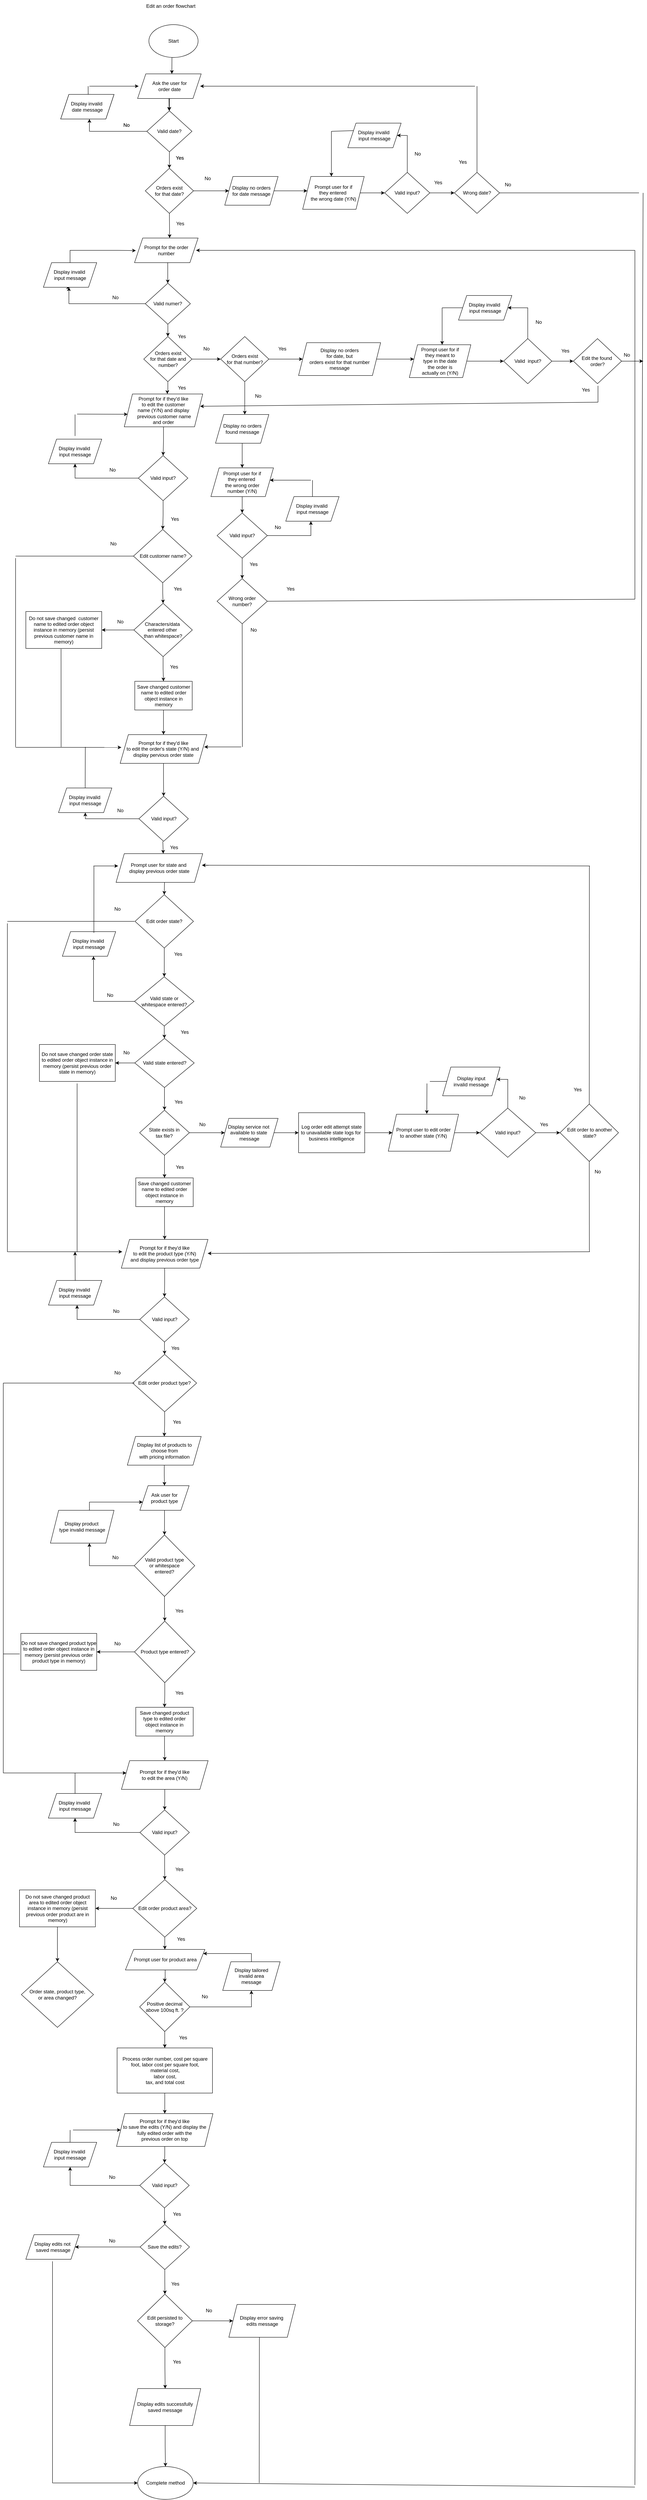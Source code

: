<mxfile version="20.4.0" type="device"><diagram id="XY3Z_FSk_da82dgJYJ29" name="Page-1"><mxGraphModel dx="1955" dy="820" grid="1" gridSize="10" guides="1" tooltips="1" connect="1" arrows="1" fold="1" page="1" pageScale="1" pageWidth="850" pageHeight="1100" math="0" shadow="0"><root><mxCell id="0"/><mxCell id="1" parent="0"/><mxCell id="H8UbqSoGBRgiaVjpoBLS-1" value="Start" style="ellipse;whiteSpace=wrap;html=1;" parent="1" vertex="1"><mxGeometry x="365" y="160" width="120" height="80" as="geometry"/></mxCell><mxCell id="H8UbqSoGBRgiaVjpoBLS-4" value="Display tailored&lt;br&gt;invalid date &lt;br&gt;message" style="shape=parallelogram;perimeter=parallelogramPerimeter;whiteSpace=wrap;html=1;fixedSize=1;" parent="1" vertex="1"><mxGeometry x="150" y="330" width="130" height="60" as="geometry"/></mxCell><mxCell id="H8UbqSoGBRgiaVjpoBLS-24" value="Yes" style="text;html=1;resizable=0;autosize=1;align=center;verticalAlign=middle;points=[];fillColor=none;strokeColor=none;rounded=0;" parent="1" vertex="1"><mxGeometry x="420" y="470" width="40" height="30" as="geometry"/></mxCell><mxCell id="H8UbqSoGBRgiaVjpoBLS-28" value="No" style="text;html=1;resizable=0;autosize=1;align=center;verticalAlign=middle;points=[];fillColor=none;strokeColor=none;rounded=0;" parent="1" vertex="1"><mxGeometry x="290" y="390" width="40" height="30" as="geometry"/></mxCell><mxCell id="H8UbqSoGBRgiaVjpoBLS-29" value="Edit an order flowchart" style="text;html=1;resizable=0;autosize=1;align=center;verticalAlign=middle;points=[];fillColor=none;strokeColor=none;rounded=0;" parent="1" vertex="1"><mxGeometry x="347.5" y="100" width="140" height="30" as="geometry"/></mxCell><mxCell id="-TsAKLh7mopRzWAeP6O--453" value="" style="edgeStyle=orthogonalEdgeStyle;rounded=0;orthogonalLoop=1;jettySize=auto;html=1;" edge="1" parent="1" source="-TsAKLh7mopRzWAeP6O--1" target="-TsAKLh7mopRzWAeP6O--2"><mxGeometry relative="1" as="geometry"/></mxCell><mxCell id="-TsAKLh7mopRzWAeP6O--1" value="Ask the user for &lt;br&gt;order date" style="shape=parallelogram;perimeter=parallelogramPerimeter;whiteSpace=wrap;html=1;fixedSize=1;" vertex="1" parent="1"><mxGeometry x="337.5" y="280" width="155" height="60" as="geometry"/></mxCell><mxCell id="-TsAKLh7mopRzWAeP6O--2" value="Valid date?" style="rhombus;whiteSpace=wrap;html=1;" vertex="1" parent="1"><mxGeometry x="360" y="370" width="110" height="100" as="geometry"/></mxCell><mxCell id="-TsAKLh7mopRzWAeP6O--3" value="Display tailored&lt;br&gt;invalid date &lt;br&gt;message" style="shape=parallelogram;perimeter=parallelogramPerimeter;whiteSpace=wrap;html=1;fixedSize=1;" vertex="1" parent="1"><mxGeometry x="150" y="330" width="130" height="60" as="geometry"/></mxCell><mxCell id="-TsAKLh7mopRzWAeP6O--12" value="Yes" style="text;html=1;resizable=0;autosize=1;align=center;verticalAlign=middle;points=[];fillColor=none;strokeColor=none;rounded=0;" vertex="1" parent="1"><mxGeometry x="420" y="470" width="40" height="30" as="geometry"/></mxCell><mxCell id="-TsAKLh7mopRzWAeP6O--123" value="Display invalid&amp;nbsp;&lt;br&gt;date message" style="shape=parallelogram;perimeter=parallelogramPerimeter;whiteSpace=wrap;html=1;fixedSize=1;" vertex="1" parent="1"><mxGeometry x="150" y="330" width="130" height="60" as="geometry"/></mxCell><mxCell id="-TsAKLh7mopRzWAeP6O--133" value="No" style="text;html=1;resizable=0;autosize=1;align=center;verticalAlign=middle;points=[];fillColor=none;strokeColor=none;rounded=0;" vertex="1" parent="1"><mxGeometry x="290" y="390" width="40" height="30" as="geometry"/></mxCell><mxCell id="-TsAKLh7mopRzWAeP6O--249" value="" style="endArrow=classic;html=1;rounded=0;" edge="1" parent="1"><mxGeometry width="50" height="50" relative="1" as="geometry"><mxPoint x="220" y="310" as="sourcePoint"/><mxPoint x="340" y="310" as="targetPoint"/></mxGeometry></mxCell><mxCell id="-TsAKLh7mopRzWAeP6O--459" value="" style="edgeStyle=orthogonalEdgeStyle;rounded=0;orthogonalLoop=1;jettySize=auto;html=1;" edge="1" parent="1" source="-TsAKLh7mopRzWAeP6O--359" target="-TsAKLh7mopRzWAeP6O--360"><mxGeometry relative="1" as="geometry"/></mxCell><mxCell id="-TsAKLh7mopRzWAeP6O--359" value="Orders exist&lt;br&gt;for that date?" style="rhombus;whiteSpace=wrap;html=1;" vertex="1" parent="1"><mxGeometry x="356.25" y="510" width="117.5" height="110" as="geometry"/></mxCell><mxCell id="-TsAKLh7mopRzWAeP6O--462" value="" style="edgeStyle=orthogonalEdgeStyle;rounded=0;orthogonalLoop=1;jettySize=auto;html=1;" edge="1" parent="1" source="-TsAKLh7mopRzWAeP6O--360" target="-TsAKLh7mopRzWAeP6O--361"><mxGeometry relative="1" as="geometry"><Array as="points"><mxPoint x="730" y="565"/><mxPoint x="730" y="565"/></Array></mxGeometry></mxCell><mxCell id="-TsAKLh7mopRzWAeP6O--360" value="Display no orders&lt;br&gt;for date message" style="shape=parallelogram;perimeter=parallelogramPerimeter;whiteSpace=wrap;html=1;fixedSize=1;" vertex="1" parent="1"><mxGeometry x="550" y="530" width="130" height="70" as="geometry"/></mxCell><mxCell id="-TsAKLh7mopRzWAeP6O--465" value="" style="edgeStyle=orthogonalEdgeStyle;rounded=0;orthogonalLoop=1;jettySize=auto;html=1;" edge="1" parent="1" source="-TsAKLh7mopRzWAeP6O--361" target="-TsAKLh7mopRzWAeP6O--463"><mxGeometry relative="1" as="geometry"/></mxCell><mxCell id="-TsAKLh7mopRzWAeP6O--361" value="Prompt user for if &lt;br&gt;they entered&amp;nbsp;&lt;br&gt;the wrong date (Y/N)" style="shape=parallelogram;perimeter=parallelogramPerimeter;whiteSpace=wrap;html=1;fixedSize=1;" vertex="1" parent="1"><mxGeometry x="740" y="530" width="150" height="80" as="geometry"/></mxCell><mxCell id="-TsAKLh7mopRzWAeP6O--362" value="Wrong date?" style="rhombus;whiteSpace=wrap;html=1;" vertex="1" parent="1"><mxGeometry x="1110" y="520" width="110" height="100" as="geometry"/></mxCell><mxCell id="-TsAKLh7mopRzWAeP6O--482" value="" style="edgeStyle=orthogonalEdgeStyle;rounded=0;orthogonalLoop=1;jettySize=auto;html=1;exitX=0.5;exitY=1;exitDx=0;exitDy=0;" edge="1" parent="1" source="-TsAKLh7mopRzWAeP6O--364" target="-TsAKLh7mopRzWAeP6O--365"><mxGeometry relative="1" as="geometry"><Array as="points"><mxPoint x="411" y="740"/></Array></mxGeometry></mxCell><mxCell id="-TsAKLh7mopRzWAeP6O--364" value="Prompt for the order &lt;br&gt;number" style="shape=parallelogram;perimeter=parallelogramPerimeter;whiteSpace=wrap;html=1;fixedSize=1;" vertex="1" parent="1"><mxGeometry x="330" y="680" width="155" height="60" as="geometry"/></mxCell><mxCell id="-TsAKLh7mopRzWAeP6O--483" value="" style="edgeStyle=orthogonalEdgeStyle;rounded=0;orthogonalLoop=1;jettySize=auto;html=1;" edge="1" parent="1" source="-TsAKLh7mopRzWAeP6O--365" target="-TsAKLh7mopRzWAeP6O--367"><mxGeometry relative="1" as="geometry"/></mxCell><mxCell id="-TsAKLh7mopRzWAeP6O--485" value="" style="edgeStyle=orthogonalEdgeStyle;rounded=0;orthogonalLoop=1;jettySize=auto;html=1;exitX=1;exitY=0.25;exitDx=0;exitDy=0;entryX=0.5;entryY=1;entryDx=0;entryDy=0;startArrow=none;" edge="1" parent="1" source="-TsAKLh7mopRzWAeP6O--366" target="-TsAKLh7mopRzWAeP6O--366"><mxGeometry relative="1" as="geometry"><mxPoint x="380" y="840" as="sourcePoint"/><mxPoint x="170" y="830" as="targetPoint"/><Array as="points"><mxPoint x="232" y="750"/><mxPoint x="170" y="750"/><mxPoint x="170" y="800"/></Array></mxGeometry></mxCell><mxCell id="-TsAKLh7mopRzWAeP6O--365" value="Valid numer?" style="rhombus;whiteSpace=wrap;html=1;" vertex="1" parent="1"><mxGeometry x="356.25" y="790" width="110" height="100" as="geometry"/></mxCell><mxCell id="-TsAKLh7mopRzWAeP6O--487" value="" style="edgeStyle=orthogonalEdgeStyle;rounded=0;orthogonalLoop=1;jettySize=auto;html=1;entryX=0.021;entryY=0.51;entryDx=0;entryDy=0;entryPerimeter=0;" edge="1" parent="1" source="-TsAKLh7mopRzWAeP6O--366" target="-TsAKLh7mopRzWAeP6O--364"><mxGeometry relative="1" as="geometry"><mxPoint x="310" y="710" as="targetPoint"/><Array as="points"><mxPoint x="173" y="710"/><mxPoint x="290" y="710"/></Array></mxGeometry></mxCell><mxCell id="-TsAKLh7mopRzWAeP6O--366" value="Display invalid&amp;nbsp;&lt;br&gt;input message" style="shape=parallelogram;perimeter=parallelogramPerimeter;whiteSpace=wrap;html=1;fixedSize=1;" vertex="1" parent="1"><mxGeometry x="107.81" y="740" width="130" height="60" as="geometry"/></mxCell><mxCell id="-TsAKLh7mopRzWAeP6O--490" value="" style="edgeStyle=orthogonalEdgeStyle;rounded=0;orthogonalLoop=1;jettySize=auto;html=1;" edge="1" parent="1" source="-TsAKLh7mopRzWAeP6O--367" target="-TsAKLh7mopRzWAeP6O--375"><mxGeometry relative="1" as="geometry"><Array as="points"><mxPoint x="411" y="1055"/><mxPoint x="410" y="1055"/></Array></mxGeometry></mxCell><mxCell id="-TsAKLh7mopRzWAeP6O--492" value="" style="edgeStyle=orthogonalEdgeStyle;rounded=0;orthogonalLoop=1;jettySize=auto;html=1;" edge="1" parent="1" source="-TsAKLh7mopRzWAeP6O--367" target="-TsAKLh7mopRzWAeP6O--368"><mxGeometry relative="1" as="geometry"/></mxCell><mxCell id="-TsAKLh7mopRzWAeP6O--367" value="Orders exist&lt;br&gt;for that date and &lt;br&gt;number?" style="rhombus;whiteSpace=wrap;html=1;" vertex="1" parent="1"><mxGeometry x="352.5" y="920" width="117.5" height="110" as="geometry"/></mxCell><mxCell id="-TsAKLh7mopRzWAeP6O--494" value="" style="edgeStyle=orthogonalEdgeStyle;rounded=0;orthogonalLoop=1;jettySize=auto;html=1;" edge="1" parent="1" source="-TsAKLh7mopRzWAeP6O--368" target="-TsAKLh7mopRzWAeP6O--371"><mxGeometry relative="1" as="geometry"><Array as="points"><mxPoint x="599" y="1090"/><mxPoint x="599" y="1090"/></Array></mxGeometry></mxCell><mxCell id="-TsAKLh7mopRzWAeP6O--500" value="" style="edgeStyle=orthogonalEdgeStyle;rounded=0;orthogonalLoop=1;jettySize=auto;html=1;" edge="1" parent="1" source="-TsAKLh7mopRzWAeP6O--368" target="-TsAKLh7mopRzWAeP6O--370"><mxGeometry relative="1" as="geometry"/></mxCell><mxCell id="-TsAKLh7mopRzWAeP6O--368" value="Orders exist&lt;br&gt;for that number?" style="rhombus;whiteSpace=wrap;html=1;" vertex="1" parent="1"><mxGeometry x="540" y="920" width="117.5" height="110" as="geometry"/></mxCell><mxCell id="-TsAKLh7mopRzWAeP6O--503" value="" style="edgeStyle=orthogonalEdgeStyle;rounded=0;orthogonalLoop=1;jettySize=auto;html=1;" edge="1" parent="1" source="-TsAKLh7mopRzWAeP6O--369" target="-TsAKLh7mopRzWAeP6O--372"><mxGeometry relative="1" as="geometry"/></mxCell><mxCell id="-TsAKLh7mopRzWAeP6O--369" value="Prompt user for if &lt;br&gt;they meant to &lt;br&gt;type in the date&lt;br&gt;the order is &lt;br&gt;actually on (Y/N)" style="shape=parallelogram;perimeter=parallelogramPerimeter;whiteSpace=wrap;html=1;fixedSize=1;" vertex="1" parent="1"><mxGeometry x="1000" y="940" width="150" height="80" as="geometry"/></mxCell><mxCell id="-TsAKLh7mopRzWAeP6O--502" value="" style="edgeStyle=orthogonalEdgeStyle;rounded=0;orthogonalLoop=1;jettySize=auto;html=1;" edge="1" parent="1" source="-TsAKLh7mopRzWAeP6O--370" target="-TsAKLh7mopRzWAeP6O--369"><mxGeometry relative="1" as="geometry"><Array as="points"><mxPoint x="980" y="975"/><mxPoint x="980" y="975"/></Array></mxGeometry></mxCell><mxCell id="-TsAKLh7mopRzWAeP6O--370" value="Display no orders&lt;br&gt;for date, but &lt;br&gt;orders exist for that number message" style="shape=parallelogram;perimeter=parallelogramPerimeter;whiteSpace=wrap;html=1;fixedSize=1;" vertex="1" parent="1"><mxGeometry x="730" y="935" width="200" height="80" as="geometry"/></mxCell><mxCell id="-TsAKLh7mopRzWAeP6O--505" value="" style="edgeStyle=orthogonalEdgeStyle;rounded=0;orthogonalLoop=1;jettySize=auto;html=1;" edge="1" parent="1" source="-TsAKLh7mopRzWAeP6O--371" target="-TsAKLh7mopRzWAeP6O--373"><mxGeometry relative="1" as="geometry"/></mxCell><mxCell id="-TsAKLh7mopRzWAeP6O--371" value="Display no orders&lt;br&gt;found message" style="shape=parallelogram;perimeter=parallelogramPerimeter;whiteSpace=wrap;html=1;fixedSize=1;" vertex="1" parent="1"><mxGeometry x="527.5" y="1110" width="130" height="70" as="geometry"/></mxCell><mxCell id="-TsAKLh7mopRzWAeP6O--519" value="" style="edgeStyle=orthogonalEdgeStyle;rounded=0;orthogonalLoop=1;jettySize=auto;html=1;" edge="1" parent="1" source="-TsAKLh7mopRzWAeP6O--372" target="-TsAKLh7mopRzWAeP6O--518"><mxGeometry relative="1" as="geometry"><Array as="points"><mxPoint x="1289" y="850"/></Array></mxGeometry></mxCell><mxCell id="-TsAKLh7mopRzWAeP6O--522" value="" style="edgeStyle=orthogonalEdgeStyle;rounded=0;orthogonalLoop=1;jettySize=auto;html=1;" edge="1" parent="1" source="-TsAKLh7mopRzWAeP6O--372" target="-TsAKLh7mopRzWAeP6O--517"><mxGeometry relative="1" as="geometry"/></mxCell><mxCell id="-TsAKLh7mopRzWAeP6O--372" value="Valid&amp;nbsp; input?" style="rhombus;whiteSpace=wrap;html=1;" vertex="1" parent="1"><mxGeometry x="1230" y="925" width="117.5" height="110" as="geometry"/></mxCell><mxCell id="-TsAKLh7mopRzWAeP6O--506" value="" style="edgeStyle=orthogonalEdgeStyle;rounded=0;orthogonalLoop=1;jettySize=auto;html=1;" edge="1" parent="1" source="-TsAKLh7mopRzWAeP6O--373" target="-TsAKLh7mopRzWAeP6O--374"><mxGeometry relative="1" as="geometry"/></mxCell><mxCell id="-TsAKLh7mopRzWAeP6O--373" value="Prompt user for if &lt;br&gt;they entered&amp;nbsp;&lt;br&gt;the wrong order &lt;br&gt;number (Y/N)" style="shape=parallelogram;perimeter=parallelogramPerimeter;whiteSpace=wrap;html=1;fixedSize=1;" vertex="1" parent="1"><mxGeometry x="516.25" y="1240" width="152.5" height="70" as="geometry"/></mxCell><mxCell id="-TsAKLh7mopRzWAeP6O--508" value="" style="edgeStyle=orthogonalEdgeStyle;rounded=0;orthogonalLoop=1;jettySize=auto;html=1;" edge="1" parent="1" source="-TsAKLh7mopRzWAeP6O--374" target="-TsAKLh7mopRzWAeP6O--507"><mxGeometry relative="1" as="geometry"/></mxCell><mxCell id="-TsAKLh7mopRzWAeP6O--510" value="" style="edgeStyle=orthogonalEdgeStyle;rounded=0;orthogonalLoop=1;jettySize=auto;html=1;" edge="1" parent="1" source="-TsAKLh7mopRzWAeP6O--374" target="-TsAKLh7mopRzWAeP6O--509"><mxGeometry relative="1" as="geometry"><Array as="points"><mxPoint x="760" y="1405"/></Array></mxGeometry></mxCell><mxCell id="-TsAKLh7mopRzWAeP6O--374" value="Valid input?" style="rhombus;whiteSpace=wrap;html=1;" vertex="1" parent="1"><mxGeometry x="531.25" y="1350" width="122.5" height="110" as="geometry"/></mxCell><mxCell id="-TsAKLh7mopRzWAeP6O--491" value="" style="edgeStyle=orthogonalEdgeStyle;rounded=0;orthogonalLoop=1;jettySize=auto;html=1;" edge="1" parent="1" source="-TsAKLh7mopRzWAeP6O--375" target="-TsAKLh7mopRzWAeP6O--376"><mxGeometry relative="1" as="geometry"/></mxCell><mxCell id="-TsAKLh7mopRzWAeP6O--375" value="Prompt for if they'd like&lt;br&gt;to edit the customer &lt;br&gt;name (Y/N) and display&lt;br&gt;&amp;nbsp;previous customer name &lt;br&gt;and order" style="shape=parallelogram;perimeter=parallelogramPerimeter;whiteSpace=wrap;html=1;fixedSize=1;" vertex="1" parent="1"><mxGeometry x="305" y="1060" width="191.25" height="80" as="geometry"/></mxCell><mxCell id="-TsAKLh7mopRzWAeP6O--535" value="" style="edgeStyle=orthogonalEdgeStyle;rounded=0;orthogonalLoop=1;jettySize=auto;html=1;" edge="1" parent="1" source="-TsAKLh7mopRzWAeP6O--376" target="-TsAKLh7mopRzWAeP6O--378"><mxGeometry relative="1" as="geometry"/></mxCell><mxCell id="-TsAKLh7mopRzWAeP6O--536" value="" style="edgeStyle=orthogonalEdgeStyle;rounded=0;orthogonalLoop=1;jettySize=auto;html=1;" edge="1" parent="1" source="-TsAKLh7mopRzWAeP6O--376" target="-TsAKLh7mopRzWAeP6O--377"><mxGeometry relative="1" as="geometry"><Array as="points"><mxPoint x="185" y="1265"/></Array></mxGeometry></mxCell><mxCell id="-TsAKLh7mopRzWAeP6O--376" value="Valid input?" style="rhombus;whiteSpace=wrap;html=1;" vertex="1" parent="1"><mxGeometry x="339.38" y="1210" width="120.62" height="110" as="geometry"/></mxCell><mxCell id="-TsAKLh7mopRzWAeP6O--377" value="Display invalid&amp;nbsp;&lt;br&gt;input message" style="shape=parallelogram;perimeter=parallelogramPerimeter;whiteSpace=wrap;html=1;fixedSize=1;" vertex="1" parent="1"><mxGeometry x="120" y="1170" width="130" height="60" as="geometry"/></mxCell><mxCell id="-TsAKLh7mopRzWAeP6O--541" value="" style="edgeStyle=orthogonalEdgeStyle;rounded=0;orthogonalLoop=1;jettySize=auto;html=1;" edge="1" parent="1" source="-TsAKLh7mopRzWAeP6O--378" target="-TsAKLh7mopRzWAeP6O--379"><mxGeometry relative="1" as="geometry"/></mxCell><mxCell id="-TsAKLh7mopRzWAeP6O--378" value="Edit customer name?" style="rhombus;whiteSpace=wrap;html=1;" vertex="1" parent="1"><mxGeometry x="327.5" y="1390" width="142.5" height="130" as="geometry"/></mxCell><mxCell id="-TsAKLh7mopRzWAeP6O--545" value="" style="edgeStyle=orthogonalEdgeStyle;rounded=0;orthogonalLoop=1;jettySize=auto;html=1;" edge="1" parent="1" source="-TsAKLh7mopRzWAeP6O--379" target="-TsAKLh7mopRzWAeP6O--380"><mxGeometry relative="1" as="geometry"/></mxCell><mxCell id="-TsAKLh7mopRzWAeP6O--548" value="" style="edgeStyle=orthogonalEdgeStyle;rounded=0;orthogonalLoop=1;jettySize=auto;html=1;" edge="1" parent="1" source="-TsAKLh7mopRzWAeP6O--379" target="-TsAKLh7mopRzWAeP6O--381"><mxGeometry relative="1" as="geometry"/></mxCell><mxCell id="-TsAKLh7mopRzWAeP6O--379" value="Characters/data&amp;nbsp;&lt;br&gt;entered other&amp;nbsp;&lt;br&gt;than whitespace?" style="rhombus;whiteSpace=wrap;html=1;" vertex="1" parent="1"><mxGeometry x="328.44" y="1570" width="142.5" height="130" as="geometry"/></mxCell><mxCell id="-TsAKLh7mopRzWAeP6O--551" value="" style="edgeStyle=orthogonalEdgeStyle;rounded=0;orthogonalLoop=1;jettySize=auto;html=1;" edge="1" parent="1" source="-TsAKLh7mopRzWAeP6O--380" target="-TsAKLh7mopRzWAeP6O--382"><mxGeometry relative="1" as="geometry"/></mxCell><mxCell id="-TsAKLh7mopRzWAeP6O--380" value="Save changed customer name to edited order object instance in memory" style="rounded=0;whiteSpace=wrap;html=1;" vertex="1" parent="1"><mxGeometry x="330.63" y="1760" width="140" height="70" as="geometry"/></mxCell><mxCell id="-TsAKLh7mopRzWAeP6O--381" value="Do not save changed&amp;nbsp; customer name to edited order object instance in memory (persist previous customer name in memory)" style="rounded=0;whiteSpace=wrap;html=1;" vertex="1" parent="1"><mxGeometry x="65" y="1590" width="185" height="90" as="geometry"/></mxCell><mxCell id="-TsAKLh7mopRzWAeP6O--556" value="" style="edgeStyle=orthogonalEdgeStyle;rounded=0;orthogonalLoop=1;jettySize=auto;html=1;" edge="1" parent="1" source="-TsAKLh7mopRzWAeP6O--382" target="-TsAKLh7mopRzWAeP6O--383"><mxGeometry relative="1" as="geometry"/></mxCell><mxCell id="-TsAKLh7mopRzWAeP6O--382" value="Prompt for if they'd like&lt;br&gt;to edit the order's state&amp;nbsp;(Y/N) and&amp;nbsp;&lt;br&gt;display pervious order state" style="shape=parallelogram;perimeter=parallelogramPerimeter;whiteSpace=wrap;html=1;fixedSize=1;" vertex="1" parent="1"><mxGeometry x="295" y="1890" width="211.25" height="70" as="geometry"/></mxCell><mxCell id="-TsAKLh7mopRzWAeP6O--557" value="" style="edgeStyle=orthogonalEdgeStyle;rounded=0;orthogonalLoop=1;jettySize=auto;html=1;" edge="1" parent="1" source="-TsAKLh7mopRzWAeP6O--383" target="-TsAKLh7mopRzWAeP6O--384"><mxGeometry relative="1" as="geometry"><Array as="points"><mxPoint x="210" y="2095"/></Array></mxGeometry></mxCell><mxCell id="-TsAKLh7mopRzWAeP6O--383" value="Valid input?" style="rhombus;whiteSpace=wrap;html=1;" vertex="1" parent="1"><mxGeometry x="340.63" y="2040" width="120.62" height="110" as="geometry"/></mxCell><mxCell id="-TsAKLh7mopRzWAeP6O--384" value="Display invalid&amp;nbsp;&lt;br&gt;input message" style="shape=parallelogram;perimeter=parallelogramPerimeter;whiteSpace=wrap;html=1;fixedSize=1;" vertex="1" parent="1"><mxGeometry x="144.68" y="2020" width="130" height="60" as="geometry"/></mxCell><mxCell id="-TsAKLh7mopRzWAeP6O--563" value="" style="edgeStyle=orthogonalEdgeStyle;rounded=0;orthogonalLoop=1;jettySize=auto;html=1;" edge="1" parent="1" source="-TsAKLh7mopRzWAeP6O--385" target="-TsAKLh7mopRzWAeP6O--386"><mxGeometry relative="1" as="geometry"/></mxCell><mxCell id="-TsAKLh7mopRzWAeP6O--385" value="Edit order state?" style="rhombus;whiteSpace=wrap;html=1;" vertex="1" parent="1"><mxGeometry x="331.25" y="2280" width="142.5" height="130" as="geometry"/></mxCell><mxCell id="-TsAKLh7mopRzWAeP6O--565" value="" style="edgeStyle=orthogonalEdgeStyle;rounded=0;orthogonalLoop=1;jettySize=auto;html=1;" edge="1" parent="1" source="-TsAKLh7mopRzWAeP6O--386" target="-TsAKLh7mopRzWAeP6O--394"><mxGeometry relative="1" as="geometry"><Array as="points"><mxPoint x="230" y="2540"/></Array></mxGeometry></mxCell><mxCell id="-TsAKLh7mopRzWAeP6O--567" value="" style="edgeStyle=orthogonalEdgeStyle;rounded=0;orthogonalLoop=1;jettySize=auto;html=1;" edge="1" parent="1" source="-TsAKLh7mopRzWAeP6O--386" target="-TsAKLh7mopRzWAeP6O--404"><mxGeometry relative="1" as="geometry"/></mxCell><mxCell id="-TsAKLh7mopRzWAeP6O--386" value="Valid state or &lt;br&gt;whitespace entered?" style="rhombus;whiteSpace=wrap;html=1;" vertex="1" parent="1"><mxGeometry x="330.08" y="2480" width="144.84" height="120" as="geometry"/></mxCell><mxCell id="-TsAKLh7mopRzWAeP6O--389" value="Edit order to another state?" style="rhombus;whiteSpace=wrap;html=1;" vertex="1" parent="1"><mxGeometry x="1367.5" y="2790" width="142.5" height="140" as="geometry"/></mxCell><mxCell id="-TsAKLh7mopRzWAeP6O--623" value="" style="edgeStyle=orthogonalEdgeStyle;rounded=0;orthogonalLoop=1;jettySize=auto;html=1;" edge="1" parent="1" source="-TsAKLh7mopRzWAeP6O--390" target="-TsAKLh7mopRzWAeP6O--392"><mxGeometry relative="1" as="geometry"/></mxCell><mxCell id="-TsAKLh7mopRzWAeP6O--390" value="Prompt user to edit order &lt;br&gt;to another state (Y/N)" style="shape=parallelogram;perimeter=parallelogramPerimeter;whiteSpace=wrap;html=1;fixedSize=1;" vertex="1" parent="1"><mxGeometry x="948.75" y="2815" width="171.25" height="90" as="geometry"/></mxCell><mxCell id="-TsAKLh7mopRzWAeP6O--624" value="" style="edgeStyle=orthogonalEdgeStyle;rounded=0;orthogonalLoop=1;jettySize=auto;html=1;" edge="1" parent="1" source="-TsAKLh7mopRzWAeP6O--392" target="-TsAKLh7mopRzWAeP6O--389"><mxGeometry relative="1" as="geometry"/></mxCell><mxCell id="-TsAKLh7mopRzWAeP6O--630" value="" style="edgeStyle=orthogonalEdgeStyle;rounded=0;orthogonalLoop=1;jettySize=auto;html=1;" edge="1" parent="1" source="-TsAKLh7mopRzWAeP6O--392" target="-TsAKLh7mopRzWAeP6O--393"><mxGeometry relative="1" as="geometry"><Array as="points"><mxPoint x="1240" y="2730"/><mxPoint x="1152" y="2730"/></Array></mxGeometry></mxCell><mxCell id="-TsAKLh7mopRzWAeP6O--392" value="Valid input?" style="rhombus;whiteSpace=wrap;html=1;" vertex="1" parent="1"><mxGeometry x="1171.87" y="2800" width="136.25" height="120" as="geometry"/></mxCell><mxCell id="-TsAKLh7mopRzWAeP6O--393" value="Display input invalid&amp;nbsp;message" style="shape=parallelogram;perimeter=parallelogramPerimeter;whiteSpace=wrap;html=1;fixedSize=1;" vertex="1" parent="1"><mxGeometry x="1081.25" y="2700" width="140" height="70" as="geometry"/></mxCell><mxCell id="-TsAKLh7mopRzWAeP6O--394" value="Display invalid&amp;nbsp;&lt;br&gt;input message" style="shape=parallelogram;perimeter=parallelogramPerimeter;whiteSpace=wrap;html=1;fixedSize=1;" vertex="1" parent="1"><mxGeometry x="154.06" y="2370" width="130" height="60" as="geometry"/></mxCell><mxCell id="-TsAKLh7mopRzWAeP6O--400" value="Do not save changed&amp;nbsp;order state to edited order object instance in memory (persist previous order state in memory)" style="rounded=0;whiteSpace=wrap;html=1;" vertex="1" parent="1"><mxGeometry x="98.12" y="2645" width="185" height="90" as="geometry"/></mxCell><mxCell id="-TsAKLh7mopRzWAeP6O--580" value="" style="edgeStyle=orthogonalEdgeStyle;rounded=0;orthogonalLoop=1;jettySize=auto;html=1;" edge="1" parent="1" source="-TsAKLh7mopRzWAeP6O--401" target="-TsAKLh7mopRzWAeP6O--408"><mxGeometry relative="1" as="geometry"/></mxCell><mxCell id="-TsAKLh7mopRzWAeP6O--401" value="Save changed customer name to edited order object instance in memory" style="rounded=0;whiteSpace=wrap;html=1;" vertex="1" parent="1"><mxGeometry x="333.06" y="2970" width="140" height="70" as="geometry"/></mxCell><mxCell id="-TsAKLh7mopRzWAeP6O--572" value="" style="edgeStyle=orthogonalEdgeStyle;rounded=0;orthogonalLoop=1;jettySize=auto;html=1;" edge="1" parent="1" source="-TsAKLh7mopRzWAeP6O--404" target="-TsAKLh7mopRzWAeP6O--405"><mxGeometry relative="1" as="geometry"/></mxCell><mxCell id="-TsAKLh7mopRzWAeP6O--573" value="" style="edgeStyle=orthogonalEdgeStyle;rounded=0;orthogonalLoop=1;jettySize=auto;html=1;" edge="1" parent="1" source="-TsAKLh7mopRzWAeP6O--404" target="-TsAKLh7mopRzWAeP6O--400"><mxGeometry relative="1" as="geometry"/></mxCell><mxCell id="-TsAKLh7mopRzWAeP6O--404" value="Valid state entered?" style="rhombus;whiteSpace=wrap;html=1;" vertex="1" parent="1"><mxGeometry x="330.63" y="2630" width="144.84" height="120" as="geometry"/></mxCell><mxCell id="-TsAKLh7mopRzWAeP6O--579" value="" style="edgeStyle=orthogonalEdgeStyle;rounded=0;orthogonalLoop=1;jettySize=auto;html=1;" edge="1" parent="1" source="-TsAKLh7mopRzWAeP6O--405" target="-TsAKLh7mopRzWAeP6O--401"><mxGeometry relative="1" as="geometry"/></mxCell><mxCell id="-TsAKLh7mopRzWAeP6O--620" value="" style="edgeStyle=orthogonalEdgeStyle;rounded=0;orthogonalLoop=1;jettySize=auto;html=1;" edge="1" parent="1" source="-TsAKLh7mopRzWAeP6O--405" target="-TsAKLh7mopRzWAeP6O--406"><mxGeometry relative="1" as="geometry"/></mxCell><mxCell id="-TsAKLh7mopRzWAeP6O--405" value="State exists in &lt;br&gt;tax file?" style="rhombus;whiteSpace=wrap;html=1;" vertex="1" parent="1"><mxGeometry x="342.43" y="2805" width="121.25" height="110" as="geometry"/></mxCell><mxCell id="-TsAKLh7mopRzWAeP6O--621" value="" style="edgeStyle=orthogonalEdgeStyle;rounded=0;orthogonalLoop=1;jettySize=auto;html=1;" edge="1" parent="1" source="-TsAKLh7mopRzWAeP6O--406" target="-TsAKLh7mopRzWAeP6O--407"><mxGeometry relative="1" as="geometry"/></mxCell><mxCell id="-TsAKLh7mopRzWAeP6O--406" value="Display service not&amp;nbsp;&lt;br&gt;available to state&amp;nbsp;&lt;br&gt;message" style="shape=parallelogram;perimeter=parallelogramPerimeter;whiteSpace=wrap;html=1;fixedSize=1;" vertex="1" parent="1"><mxGeometry x="540" y="2825" width="140" height="70" as="geometry"/></mxCell><mxCell id="-TsAKLh7mopRzWAeP6O--622" value="" style="edgeStyle=orthogonalEdgeStyle;rounded=0;orthogonalLoop=1;jettySize=auto;html=1;" edge="1" parent="1" source="-TsAKLh7mopRzWAeP6O--407" target="-TsAKLh7mopRzWAeP6O--390"><mxGeometry relative="1" as="geometry"/></mxCell><mxCell id="-TsAKLh7mopRzWAeP6O--407" value="Log order edit attempt state to unavailable state logs for&amp;nbsp;&lt;br&gt;business intelligence" style="rounded=0;whiteSpace=wrap;html=1;" vertex="1" parent="1"><mxGeometry x="730" y="2811.25" width="161.25" height="97.5" as="geometry"/></mxCell><mxCell id="-TsAKLh7mopRzWAeP6O--637" value="" style="edgeStyle=orthogonalEdgeStyle;rounded=0;orthogonalLoop=1;jettySize=auto;html=1;" edge="1" parent="1" source="-TsAKLh7mopRzWAeP6O--408" target="-TsAKLh7mopRzWAeP6O--606"><mxGeometry relative="1" as="geometry"/></mxCell><mxCell id="-TsAKLh7mopRzWAeP6O--408" value="Prompt for if they'd like&lt;br&gt;to edit the product type (Y/N)&lt;br&gt;and display previous order type" style="shape=parallelogram;perimeter=parallelogramPerimeter;whiteSpace=wrap;html=1;fixedSize=1;" vertex="1" parent="1"><mxGeometry x="297.81" y="3120" width="211.25" height="70" as="geometry"/></mxCell><mxCell id="-TsAKLh7mopRzWAeP6O--669" value="" style="edgeStyle=orthogonalEdgeStyle;rounded=0;orthogonalLoop=1;jettySize=auto;html=1;" edge="1" parent="1" source="-TsAKLh7mopRzWAeP6O--422" target="-TsAKLh7mopRzWAeP6O--424"><mxGeometry relative="1" as="geometry"/></mxCell><mxCell id="-TsAKLh7mopRzWAeP6O--671" value="" style="edgeStyle=orthogonalEdgeStyle;rounded=0;orthogonalLoop=1;jettySize=auto;html=1;" edge="1" parent="1" source="-TsAKLh7mopRzWAeP6O--422" target="-TsAKLh7mopRzWAeP6O--423"><mxGeometry relative="1" as="geometry"><Array as="points"><mxPoint x="185" y="4565"/></Array></mxGeometry></mxCell><mxCell id="-TsAKLh7mopRzWAeP6O--422" value="Valid input?" style="rhombus;whiteSpace=wrap;html=1;" vertex="1" parent="1"><mxGeometry x="343.12" y="4510" width="120.62" height="110" as="geometry"/></mxCell><mxCell id="-TsAKLh7mopRzWAeP6O--423" value="Display invalid&amp;nbsp;&lt;br&gt;input message" style="shape=parallelogram;perimeter=parallelogramPerimeter;whiteSpace=wrap;html=1;fixedSize=1;" vertex="1" parent="1"><mxGeometry x="120" y="4470" width="130" height="60" as="geometry"/></mxCell><mxCell id="-TsAKLh7mopRzWAeP6O--673" value="" style="edgeStyle=orthogonalEdgeStyle;rounded=0;orthogonalLoop=1;jettySize=auto;html=1;" edge="1" parent="1" source="-TsAKLh7mopRzWAeP6O--424"><mxGeometry relative="1" as="geometry"><mxPoint x="404" y="4850" as="targetPoint"/></mxGeometry></mxCell><mxCell id="-TsAKLh7mopRzWAeP6O--674" value="" style="edgeStyle=orthogonalEdgeStyle;rounded=0;orthogonalLoop=1;jettySize=auto;html=1;" edge="1" parent="1" source="-TsAKLh7mopRzWAeP6O--424" target="-TsAKLh7mopRzWAeP6O--427"><mxGeometry relative="1" as="geometry"/></mxCell><mxCell id="-TsAKLh7mopRzWAeP6O--424" value="Edit order product area?" style="rhombus;whiteSpace=wrap;html=1;" vertex="1" parent="1"><mxGeometry x="325.79" y="4680" width="155.94" height="140" as="geometry"/></mxCell><mxCell id="-TsAKLh7mopRzWAeP6O--683" value="" style="edgeStyle=orthogonalEdgeStyle;rounded=0;orthogonalLoop=1;jettySize=auto;html=1;" edge="1" parent="1" source="-TsAKLh7mopRzWAeP6O--425" target="-TsAKLh7mopRzWAeP6O--681"><mxGeometry relative="1" as="geometry"><Array as="points"><mxPoint x="615" y="4860"/></Array></mxGeometry></mxCell><mxCell id="-TsAKLh7mopRzWAeP6O--425" value="Display tailored &lt;br&gt;invalid&amp;nbsp;area &lt;br&gt;message" style="shape=parallelogram;perimeter=parallelogramPerimeter;whiteSpace=wrap;html=1;fixedSize=1;" vertex="1" parent="1"><mxGeometry x="545" y="4880" width="140" height="70" as="geometry"/></mxCell><mxCell id="-TsAKLh7mopRzWAeP6O--676" value="" style="edgeStyle=orthogonalEdgeStyle;rounded=0;orthogonalLoop=1;jettySize=auto;html=1;" edge="1" parent="1" source="-TsAKLh7mopRzWAeP6O--426" target="-TsAKLh7mopRzWAeP6O--431"><mxGeometry relative="1" as="geometry"/></mxCell><mxCell id="-TsAKLh7mopRzWAeP6O--680" value="" style="edgeStyle=orthogonalEdgeStyle;rounded=0;orthogonalLoop=1;jettySize=auto;html=1;" edge="1" parent="1" source="-TsAKLh7mopRzWAeP6O--426" target="-TsAKLh7mopRzWAeP6O--425"><mxGeometry relative="1" as="geometry"><Array as="points"><mxPoint x="615" y="4990"/></Array></mxGeometry></mxCell><mxCell id="-TsAKLh7mopRzWAeP6O--426" value="Positive decimal&lt;br&gt;above 100sq ft. ?" style="rhombus;whiteSpace=wrap;html=1;" vertex="1" parent="1"><mxGeometry x="342.43" y="4930" width="122.5" height="120" as="geometry"/></mxCell><mxCell id="-TsAKLh7mopRzWAeP6O--675" value="" style="edgeStyle=orthogonalEdgeStyle;rounded=0;orthogonalLoop=1;jettySize=auto;html=1;" edge="1" parent="1" source="-TsAKLh7mopRzWAeP6O--427" target="-TsAKLh7mopRzWAeP6O--432"><mxGeometry relative="1" as="geometry"/></mxCell><mxCell id="-TsAKLh7mopRzWAeP6O--427" value="Do not save changed product area to edited order object instance in memory (persist previous order product are in memory)" style="rounded=0;whiteSpace=wrap;html=1;" vertex="1" parent="1"><mxGeometry x="49.53" y="4705" width="185" height="90" as="geometry"/></mxCell><mxCell id="-TsAKLh7mopRzWAeP6O--685" value="" style="edgeStyle=orthogonalEdgeStyle;rounded=0;orthogonalLoop=1;jettySize=auto;html=1;" edge="1" parent="1" source="-TsAKLh7mopRzWAeP6O--431" target="-TsAKLh7mopRzWAeP6O--433"><mxGeometry relative="1" as="geometry"/></mxCell><mxCell id="-TsAKLh7mopRzWAeP6O--431" value="Process order number, cost per square foot, labor cost per square foot,&lt;br&gt;material cost,&lt;br&gt;labor cost,&lt;br&gt;tax, and total cost" style="rounded=0;whiteSpace=wrap;html=1;" vertex="1" parent="1"><mxGeometry x="287.51" y="5090" width="232.5" height="110" as="geometry"/></mxCell><mxCell id="-TsAKLh7mopRzWAeP6O--432" value="Order state, product type,&lt;br&gt;or area changed?" style="rhombus;whiteSpace=wrap;html=1;" vertex="1" parent="1"><mxGeometry x="54.06" y="4880" width="175.94" height="160" as="geometry"/></mxCell><mxCell id="-TsAKLh7mopRzWAeP6O--686" value="" style="edgeStyle=orthogonalEdgeStyle;rounded=0;orthogonalLoop=1;jettySize=auto;html=1;" edge="1" parent="1" source="-TsAKLh7mopRzWAeP6O--433" target="-TsAKLh7mopRzWAeP6O--434"><mxGeometry relative="1" as="geometry"/></mxCell><mxCell id="-TsAKLh7mopRzWAeP6O--433" value="Prompt for if they'd like&lt;br&gt;to save the edits (Y/N) and display the &lt;br&gt;fully edited order with the &lt;br&gt;previous order on top" style="shape=parallelogram;perimeter=parallelogramPerimeter;whiteSpace=wrap;html=1;fixedSize=1;" vertex="1" parent="1"><mxGeometry x="286.18" y="5250" width="235" height="80" as="geometry"/></mxCell><mxCell id="-TsAKLh7mopRzWAeP6O--687" value="" style="edgeStyle=orthogonalEdgeStyle;rounded=0;orthogonalLoop=1;jettySize=auto;html=1;" edge="1" parent="1" source="-TsAKLh7mopRzWAeP6O--434" target="-TsAKLh7mopRzWAeP6O--435"><mxGeometry relative="1" as="geometry"><Array as="points"><mxPoint x="173" y="5425"/></Array></mxGeometry></mxCell><mxCell id="-TsAKLh7mopRzWAeP6O--693" value="" style="edgeStyle=orthogonalEdgeStyle;rounded=0;orthogonalLoop=1;jettySize=auto;html=1;" edge="1" parent="1" source="-TsAKLh7mopRzWAeP6O--434" target="-TsAKLh7mopRzWAeP6O--436"><mxGeometry relative="1" as="geometry"/></mxCell><mxCell id="-TsAKLh7mopRzWAeP6O--434" value="Valid input?" style="rhombus;whiteSpace=wrap;html=1;" vertex="1" parent="1"><mxGeometry x="342.75" y="5370" width="120.62" height="110" as="geometry"/></mxCell><mxCell id="-TsAKLh7mopRzWAeP6O--435" value="Display invalid&amp;nbsp;&lt;br&gt;input message" style="shape=parallelogram;perimeter=parallelogramPerimeter;whiteSpace=wrap;html=1;fixedSize=1;" vertex="1" parent="1"><mxGeometry x="107.81" y="5320" width="130" height="60" as="geometry"/></mxCell><mxCell id="-TsAKLh7mopRzWAeP6O--696" value="" style="edgeStyle=orthogonalEdgeStyle;rounded=0;orthogonalLoop=1;jettySize=auto;html=1;" edge="1" parent="1" source="-TsAKLh7mopRzWAeP6O--436" target="-TsAKLh7mopRzWAeP6O--439"><mxGeometry relative="1" as="geometry"/></mxCell><mxCell id="-TsAKLh7mopRzWAeP6O--698" value="" style="edgeStyle=orthogonalEdgeStyle;rounded=0;orthogonalLoop=1;jettySize=auto;html=1;" edge="1" parent="1" source="-TsAKLh7mopRzWAeP6O--436" target="-TsAKLh7mopRzWAeP6O--438"><mxGeometry relative="1" as="geometry"/></mxCell><mxCell id="-TsAKLh7mopRzWAeP6O--436" value="Save the edits?" style="rhombus;whiteSpace=wrap;html=1;" vertex="1" parent="1"><mxGeometry x="343.45" y="5520" width="120.62" height="110" as="geometry"/></mxCell><mxCell id="-TsAKLh7mopRzWAeP6O--438" value="Display edits not&lt;br&gt;&amp;nbsp;saved message" style="shape=parallelogram;perimeter=parallelogramPerimeter;whiteSpace=wrap;html=1;fixedSize=1;" vertex="1" parent="1"><mxGeometry x="65" y="5545" width="130" height="60" as="geometry"/></mxCell><mxCell id="-TsAKLh7mopRzWAeP6O--701" value="" style="edgeStyle=orthogonalEdgeStyle;rounded=0;orthogonalLoop=1;jettySize=auto;html=1;" edge="1" parent="1" source="-TsAKLh7mopRzWAeP6O--439" target="-TsAKLh7mopRzWAeP6O--441"><mxGeometry relative="1" as="geometry"/></mxCell><mxCell id="-TsAKLh7mopRzWAeP6O--705" value="" style="edgeStyle=orthogonalEdgeStyle;rounded=0;orthogonalLoop=1;jettySize=auto;html=1;" edge="1" parent="1" source="-TsAKLh7mopRzWAeP6O--439" target="-TsAKLh7mopRzWAeP6O--440"><mxGeometry relative="1" as="geometry"/></mxCell><mxCell id="-TsAKLh7mopRzWAeP6O--439" value="Edit persisted to storage?" style="rhombus;whiteSpace=wrap;html=1;" vertex="1" parent="1"><mxGeometry x="337.19" y="5690" width="133.75" height="130" as="geometry"/></mxCell><mxCell id="-TsAKLh7mopRzWAeP6O--440" value="Display error saving&amp;nbsp;&lt;br&gt;edits message" style="shape=parallelogram;perimeter=parallelogramPerimeter;whiteSpace=wrap;html=1;fixedSize=1;" vertex="1" parent="1"><mxGeometry x="560" y="5715" width="162.5" height="80" as="geometry"/></mxCell><mxCell id="-TsAKLh7mopRzWAeP6O--704" value="" style="edgeStyle=orthogonalEdgeStyle;rounded=0;orthogonalLoop=1;jettySize=auto;html=1;" edge="1" parent="1" source="-TsAKLh7mopRzWAeP6O--441" target="-TsAKLh7mopRzWAeP6O--450"><mxGeometry relative="1" as="geometry"/></mxCell><mxCell id="-TsAKLh7mopRzWAeP6O--441" value="Display edits successfully saved message" style="shape=parallelogram;perimeter=parallelogramPerimeter;whiteSpace=wrap;html=1;fixedSize=1;" vertex="1" parent="1"><mxGeometry x="317.97" y="5920" width="173.44" height="90" as="geometry"/></mxCell><mxCell id="-TsAKLh7mopRzWAeP6O--450" value="Complete method" style="ellipse;whiteSpace=wrap;html=1;" vertex="1" parent="1"><mxGeometry x="337.74" y="6110" width="135.31" height="80" as="geometry"/></mxCell><mxCell id="-TsAKLh7mopRzWAeP6O--451" value="" style="endArrow=classic;html=1;rounded=0;" edge="1" parent="1"><mxGeometry width="50" height="50" relative="1" as="geometry"><mxPoint x="421.25" y="240" as="sourcePoint"/><mxPoint x="421" y="280" as="targetPoint"/></mxGeometry></mxCell><mxCell id="-TsAKLh7mopRzWAeP6O--452" value="" style="endArrow=classic;html=1;rounded=0;" edge="1" parent="1"><mxGeometry width="50" height="50" relative="1" as="geometry"><mxPoint x="414" y="340" as="sourcePoint"/><mxPoint x="414.41" y="370" as="targetPoint"/></mxGeometry></mxCell><mxCell id="-TsAKLh7mopRzWAeP6O--454" value="" style="endArrow=none;html=1;rounded=0;" edge="1" parent="1"><mxGeometry width="50" height="50" relative="1" as="geometry"><mxPoint x="217" y="330" as="sourcePoint"/><mxPoint x="216.87" y="310" as="targetPoint"/></mxGeometry></mxCell><mxCell id="-TsAKLh7mopRzWAeP6O--455" value="" style="endArrow=none;html=1;rounded=0;entryX=0;entryY=0.5;entryDx=0;entryDy=0;" edge="1" parent="1" target="-TsAKLh7mopRzWAeP6O--2"><mxGeometry width="50" height="50" relative="1" as="geometry"><mxPoint x="220" y="420" as="sourcePoint"/><mxPoint x="710" y="480" as="targetPoint"/></mxGeometry></mxCell><mxCell id="-TsAKLh7mopRzWAeP6O--456" value="" style="endArrow=classic;html=1;rounded=0;" edge="1" parent="1"><mxGeometry width="50" height="50" relative="1" as="geometry"><mxPoint x="220" y="420" as="sourcePoint"/><mxPoint x="220" y="390" as="targetPoint"/></mxGeometry></mxCell><mxCell id="-TsAKLh7mopRzWAeP6O--457" value="" style="endArrow=classic;html=1;rounded=0;entryX=0.5;entryY=0;entryDx=0;entryDy=0;" edge="1" parent="1" target="-TsAKLh7mopRzWAeP6O--359"><mxGeometry width="50" height="50" relative="1" as="geometry"><mxPoint x="415" y="470" as="sourcePoint"/><mxPoint x="890" y="530" as="targetPoint"/></mxGeometry></mxCell><mxCell id="-TsAKLh7mopRzWAeP6O--458" value="" style="endArrow=classic;html=1;rounded=0;exitX=0.5;exitY=1;exitDx=0;exitDy=0;entryX=0.552;entryY=0;entryDx=0;entryDy=0;entryPerimeter=0;" edge="1" parent="1" source="-TsAKLh7mopRzWAeP6O--359" target="-TsAKLh7mopRzWAeP6O--364"><mxGeometry width="50" height="50" relative="1" as="geometry"><mxPoint x="840" y="580" as="sourcePoint"/><mxPoint x="890" y="530" as="targetPoint"/></mxGeometry></mxCell><mxCell id="-TsAKLh7mopRzWAeP6O--460" value="Yes" style="text;html=1;resizable=0;autosize=1;align=center;verticalAlign=middle;points=[];fillColor=none;strokeColor=none;rounded=0;" vertex="1" parent="1"><mxGeometry x="421.25" y="630" width="40" height="30" as="geometry"/></mxCell><mxCell id="-TsAKLh7mopRzWAeP6O--461" value="No" style="text;html=1;resizable=0;autosize=1;align=center;verticalAlign=middle;points=[];fillColor=none;strokeColor=none;rounded=0;" vertex="1" parent="1"><mxGeometry x="487.5" y="520" width="40" height="30" as="geometry"/></mxCell><mxCell id="-TsAKLh7mopRzWAeP6O--466" value="" style="edgeStyle=orthogonalEdgeStyle;rounded=0;orthogonalLoop=1;jettySize=auto;html=1;" edge="1" parent="1" source="-TsAKLh7mopRzWAeP6O--463" target="-TsAKLh7mopRzWAeP6O--464"><mxGeometry relative="1" as="geometry"><Array as="points"><mxPoint x="995" y="430"/></Array></mxGeometry></mxCell><mxCell id="-TsAKLh7mopRzWAeP6O--468" value="" style="edgeStyle=orthogonalEdgeStyle;rounded=0;orthogonalLoop=1;jettySize=auto;html=1;" edge="1" parent="1" source="-TsAKLh7mopRzWAeP6O--463" target="-TsAKLh7mopRzWAeP6O--362"><mxGeometry relative="1" as="geometry"/></mxCell><mxCell id="-TsAKLh7mopRzWAeP6O--463" value="Valid input?" style="rhombus;whiteSpace=wrap;html=1;" vertex="1" parent="1"><mxGeometry x="940" y="520" width="110" height="100" as="geometry"/></mxCell><mxCell id="-TsAKLh7mopRzWAeP6O--464" value="Display invalid&amp;nbsp;&lt;br&gt;input message" style="shape=parallelogram;perimeter=parallelogramPerimeter;whiteSpace=wrap;html=1;fixedSize=1;" vertex="1" parent="1"><mxGeometry x="850" y="400" width="130" height="60" as="geometry"/></mxCell><mxCell id="-TsAKLh7mopRzWAeP6O--469" value="" style="endArrow=none;html=1;rounded=0;exitX=0;exitY=0.25;exitDx=0;exitDy=0;" edge="1" parent="1" source="-TsAKLh7mopRzWAeP6O--464"><mxGeometry width="50" height="50" relative="1" as="geometry"><mxPoint x="840" y="700" as="sourcePoint"/><mxPoint x="810" y="420" as="targetPoint"/></mxGeometry></mxCell><mxCell id="-TsAKLh7mopRzWAeP6O--470" value="" style="endArrow=classic;html=1;rounded=0;" edge="1" parent="1"><mxGeometry width="50" height="50" relative="1" as="geometry"><mxPoint x="810" y="420" as="sourcePoint"/><mxPoint x="810" y="530" as="targetPoint"/></mxGeometry></mxCell><mxCell id="-TsAKLh7mopRzWAeP6O--471" value="No" style="text;html=1;resizable=0;autosize=1;align=center;verticalAlign=middle;points=[];fillColor=none;strokeColor=none;rounded=0;" vertex="1" parent="1"><mxGeometry x="1000" y="460" width="40" height="30" as="geometry"/></mxCell><mxCell id="-TsAKLh7mopRzWAeP6O--472" value="Yes" style="text;html=1;resizable=0;autosize=1;align=center;verticalAlign=middle;points=[];fillColor=none;strokeColor=none;rounded=0;" vertex="1" parent="1"><mxGeometry x="1050" y="530" width="40" height="30" as="geometry"/></mxCell><mxCell id="-TsAKLh7mopRzWAeP6O--475" value="" style="endArrow=none;html=1;rounded=0;entryX=0.5;entryY=0;entryDx=0;entryDy=0;" edge="1" parent="1" target="-TsAKLh7mopRzWAeP6O--362"><mxGeometry width="50" height="50" relative="1" as="geometry"><mxPoint x="1165" y="310" as="sourcePoint"/><mxPoint x="890" y="650" as="targetPoint"/></mxGeometry></mxCell><mxCell id="-TsAKLh7mopRzWAeP6O--476" value="" style="endArrow=classic;html=1;rounded=0;" edge="1" parent="1"><mxGeometry width="50" height="50" relative="1" as="geometry"><mxPoint x="1160" y="310" as="sourcePoint"/><mxPoint x="490" y="310" as="targetPoint"/></mxGeometry></mxCell><mxCell id="-TsAKLh7mopRzWAeP6O--477" value="Yes" style="text;html=1;resizable=0;autosize=1;align=center;verticalAlign=middle;points=[];fillColor=none;strokeColor=none;rounded=0;" vertex="1" parent="1"><mxGeometry x="1110" y="480" width="40" height="30" as="geometry"/></mxCell><mxCell id="-TsAKLh7mopRzWAeP6O--478" value="" style="endArrow=none;html=1;rounded=0;entryX=1;entryY=0.5;entryDx=0;entryDy=0;" edge="1" parent="1" target="-TsAKLh7mopRzWAeP6O--362"><mxGeometry width="50" height="50" relative="1" as="geometry"><mxPoint x="1560" y="570" as="sourcePoint"/><mxPoint x="890" y="770" as="targetPoint"/></mxGeometry></mxCell><mxCell id="-TsAKLh7mopRzWAeP6O--479" value="" style="endArrow=none;html=1;rounded=0;" edge="1" parent="1"><mxGeometry width="50" height="50" relative="1" as="geometry"><mxPoint x="1550" y="6155" as="sourcePoint"/><mxPoint x="1570" y="570" as="targetPoint"/></mxGeometry></mxCell><mxCell id="-TsAKLh7mopRzWAeP6O--480" value="" style="endArrow=classic;html=1;rounded=0;entryX=1;entryY=0.5;entryDx=0;entryDy=0;" edge="1" parent="1" target="-TsAKLh7mopRzWAeP6O--450"><mxGeometry width="50" height="50" relative="1" as="geometry"><mxPoint x="1550" y="6160" as="sourcePoint"/><mxPoint x="920" y="6300" as="targetPoint"/></mxGeometry></mxCell><mxCell id="-TsAKLh7mopRzWAeP6O--481" value="No" style="text;html=1;resizable=0;autosize=1;align=center;verticalAlign=middle;points=[];fillColor=none;strokeColor=none;rounded=0;" vertex="1" parent="1"><mxGeometry x="1220" y="535" width="40" height="30" as="geometry"/></mxCell><mxCell id="-TsAKLh7mopRzWAeP6O--484" value="Yes" style="text;html=1;resizable=0;autosize=1;align=center;verticalAlign=middle;points=[];fillColor=none;strokeColor=none;rounded=0;" vertex="1" parent="1"><mxGeometry x="425" y="905" width="40" height="30" as="geometry"/></mxCell><mxCell id="-TsAKLh7mopRzWAeP6O--486" value="" style="endArrow=classic;html=1;rounded=0;" edge="1" parent="1"><mxGeometry width="50" height="50" relative="1" as="geometry"><mxPoint x="170" y="840" as="sourcePoint"/><mxPoint x="170" y="800" as="targetPoint"/></mxGeometry></mxCell><mxCell id="-TsAKLh7mopRzWAeP6O--488" value="No" style="text;html=1;resizable=0;autosize=1;align=center;verticalAlign=middle;points=[];fillColor=none;strokeColor=none;rounded=0;" vertex="1" parent="1"><mxGeometry x="262.5" y="810" width="40" height="30" as="geometry"/></mxCell><mxCell id="-TsAKLh7mopRzWAeP6O--489" value="" style="edgeStyle=orthogonalEdgeStyle;rounded=0;orthogonalLoop=1;jettySize=auto;html=1;exitX=0;exitY=0.5;exitDx=0;exitDy=0;entryX=0.5;entryY=1;entryDx=0;entryDy=0;endArrow=none;" edge="1" parent="1" source="-TsAKLh7mopRzWAeP6O--365" target="-TsAKLh7mopRzWAeP6O--488"><mxGeometry relative="1" as="geometry"><mxPoint x="356.25" y="840" as="sourcePoint"/><mxPoint x="172.81" y="800" as="targetPoint"/><Array as="points"><mxPoint x="170" y="840"/></Array></mxGeometry></mxCell><mxCell id="-TsAKLh7mopRzWAeP6O--493" value="No" style="text;html=1;resizable=0;autosize=1;align=center;verticalAlign=middle;points=[];fillColor=none;strokeColor=none;rounded=0;" vertex="1" parent="1"><mxGeometry x="485" y="935" width="40" height="30" as="geometry"/></mxCell><mxCell id="-TsAKLh7mopRzWAeP6O--495" value="Yes" style="text;html=1;resizable=0;autosize=1;align=center;verticalAlign=middle;points=[];fillColor=none;strokeColor=none;rounded=0;" vertex="1" parent="1"><mxGeometry x="425" y="1030" width="40" height="30" as="geometry"/></mxCell><mxCell id="-TsAKLh7mopRzWAeP6O--501" value="Yes" style="text;html=1;resizable=0;autosize=1;align=center;verticalAlign=middle;points=[];fillColor=none;strokeColor=none;rounded=0;" vertex="1" parent="1"><mxGeometry x="670" y="935" width="40" height="30" as="geometry"/></mxCell><mxCell id="-TsAKLh7mopRzWAeP6O--504" value="No" style="text;html=1;resizable=0;autosize=1;align=center;verticalAlign=middle;points=[];fillColor=none;strokeColor=none;rounded=0;" vertex="1" parent="1"><mxGeometry x="611.25" y="1050" width="40" height="30" as="geometry"/></mxCell><mxCell id="-TsAKLh7mopRzWAeP6O--507" value="Wrong order&lt;br&gt;number?" style="rhombus;whiteSpace=wrap;html=1;" vertex="1" parent="1"><mxGeometry x="531.25" y="1510" width="122.5" height="110" as="geometry"/></mxCell><mxCell id="-TsAKLh7mopRzWAeP6O--509" value="Display invalid&amp;nbsp;&lt;br&gt;input message" style="shape=parallelogram;perimeter=parallelogramPerimeter;whiteSpace=wrap;html=1;fixedSize=1;" vertex="1" parent="1"><mxGeometry x="698.75" y="1310" width="130" height="60" as="geometry"/></mxCell><mxCell id="-TsAKLh7mopRzWAeP6O--512" value="" style="endArrow=none;html=1;rounded=0;exitX=0.5;exitY=0;exitDx=0;exitDy=0;" edge="1" parent="1" source="-TsAKLh7mopRzWAeP6O--509"><mxGeometry width="50" height="50" relative="1" as="geometry"><mxPoint x="840" y="1290" as="sourcePoint"/><mxPoint x="764" y="1270" as="targetPoint"/></mxGeometry></mxCell><mxCell id="-TsAKLh7mopRzWAeP6O--513" value="" style="endArrow=classic;html=1;rounded=0;" edge="1" parent="1"><mxGeometry width="50" height="50" relative="1" as="geometry"><mxPoint x="760" y="1270" as="sourcePoint"/><mxPoint x="660" y="1270" as="targetPoint"/></mxGeometry></mxCell><mxCell id="-TsAKLh7mopRzWAeP6O--514" value="Yes" style="text;html=1;resizable=0;autosize=1;align=center;verticalAlign=middle;points=[];fillColor=none;strokeColor=none;rounded=0;" vertex="1" parent="1"><mxGeometry x="600" y="1460" width="40" height="30" as="geometry"/></mxCell><mxCell id="-TsAKLh7mopRzWAeP6O--515" value="No" style="text;html=1;resizable=0;autosize=1;align=center;verticalAlign=middle;points=[];fillColor=none;strokeColor=none;rounded=0;" vertex="1" parent="1"><mxGeometry x="658.75" y="1370" width="40" height="30" as="geometry"/></mxCell><mxCell id="-TsAKLh7mopRzWAeP6O--516" value="" style="endArrow=none;html=1;rounded=0;exitX=1;exitY=0.5;exitDx=0;exitDy=0;" edge="1" parent="1" source="-TsAKLh7mopRzWAeP6O--507"><mxGeometry width="50" height="50" relative="1" as="geometry"><mxPoint x="840" y="1520" as="sourcePoint"/><mxPoint x="1550" y="1560" as="targetPoint"/></mxGeometry></mxCell><mxCell id="-TsAKLh7mopRzWAeP6O--517" value="Edit the found&amp;nbsp;&lt;br&gt;order?" style="rhombus;whiteSpace=wrap;html=1;" vertex="1" parent="1"><mxGeometry x="1400" y="925" width="117.5" height="110" as="geometry"/></mxCell><mxCell id="-TsAKLh7mopRzWAeP6O--518" value="Display invalid&amp;nbsp;&lt;br&gt;input message" style="shape=parallelogram;perimeter=parallelogramPerimeter;whiteSpace=wrap;html=1;fixedSize=1;" vertex="1" parent="1"><mxGeometry x="1120" y="820" width="130" height="60" as="geometry"/></mxCell><mxCell id="-TsAKLh7mopRzWAeP6O--520" value="" style="endArrow=none;html=1;rounded=0;entryX=0;entryY=0.5;entryDx=0;entryDy=0;" edge="1" parent="1" target="-TsAKLh7mopRzWAeP6O--518"><mxGeometry width="50" height="50" relative="1" as="geometry"><mxPoint x="1080" y="850" as="sourcePoint"/><mxPoint x="890" y="1130" as="targetPoint"/></mxGeometry></mxCell><mxCell id="-TsAKLh7mopRzWAeP6O--521" value="" style="endArrow=classic;html=1;rounded=0;" edge="1" parent="1"><mxGeometry width="50" height="50" relative="1" as="geometry"><mxPoint x="1080" y="850" as="sourcePoint"/><mxPoint x="1080" y="940" as="targetPoint"/></mxGeometry></mxCell><mxCell id="-TsAKLh7mopRzWAeP6O--523" value="" style="endArrow=none;html=1;rounded=0;" edge="1" parent="1"><mxGeometry width="50" height="50" relative="1" as="geometry"><mxPoint x="1550" y="1560" as="sourcePoint"/><mxPoint x="1550" y="710" as="targetPoint"/></mxGeometry></mxCell><mxCell id="-TsAKLh7mopRzWAeP6O--524" value="" style="endArrow=classic;html=1;rounded=0;" edge="1" parent="1"><mxGeometry width="50" height="50" relative="1" as="geometry"><mxPoint x="1550" y="710" as="sourcePoint"/><mxPoint x="480" y="710" as="targetPoint"/></mxGeometry></mxCell><mxCell id="-TsAKLh7mopRzWAeP6O--525" value="Yes" style="text;html=1;resizable=0;autosize=1;align=center;verticalAlign=middle;points=[];fillColor=none;strokeColor=none;rounded=0;" vertex="1" parent="1"><mxGeometry x="690" y="1520" width="40" height="30" as="geometry"/></mxCell><mxCell id="-TsAKLh7mopRzWAeP6O--526" value="" style="endArrow=none;html=1;rounded=0;" edge="1" parent="1"><mxGeometry width="50" height="50" relative="1" as="geometry"><mxPoint x="1460" y="1080" as="sourcePoint"/><mxPoint x="1460" y="1040" as="targetPoint"/></mxGeometry></mxCell><mxCell id="-TsAKLh7mopRzWAeP6O--527" value="" style="endArrow=classic;html=1;rounded=0;" edge="1" parent="1"><mxGeometry width="50" height="50" relative="1" as="geometry"><mxPoint x="1460" y="1080" as="sourcePoint"/><mxPoint x="490" y="1090" as="targetPoint"/></mxGeometry></mxCell><mxCell id="-TsAKLh7mopRzWAeP6O--528" value="" style="endArrow=none;html=1;rounded=0;entryX=1;entryY=0.5;entryDx=0;entryDy=0;" edge="1" parent="1" target="-TsAKLh7mopRzWAeP6O--517"><mxGeometry width="50" height="50" relative="1" as="geometry"><mxPoint x="1570" y="980" as="sourcePoint"/><mxPoint x="890" y="1130" as="targetPoint"/></mxGeometry></mxCell><mxCell id="-TsAKLh7mopRzWAeP6O--529" value="" style="endArrow=classic;html=1;rounded=0;exitX=1;exitY=0.5;exitDx=0;exitDy=0;" edge="1" parent="1" source="-TsAKLh7mopRzWAeP6O--517"><mxGeometry width="50" height="50" relative="1" as="geometry"><mxPoint x="840" y="1060" as="sourcePoint"/><mxPoint x="1570" y="980" as="targetPoint"/></mxGeometry></mxCell><mxCell id="-TsAKLh7mopRzWAeP6O--530" value="Yes" style="text;html=1;resizable=0;autosize=1;align=center;verticalAlign=middle;points=[];fillColor=none;strokeColor=none;rounded=0;" vertex="1" parent="1"><mxGeometry x="1360" y="940" width="40" height="30" as="geometry"/></mxCell><mxCell id="-TsAKLh7mopRzWAeP6O--531" value="Yes" style="text;html=1;resizable=0;autosize=1;align=center;verticalAlign=middle;points=[];fillColor=none;strokeColor=none;rounded=0;" vertex="1" parent="1"><mxGeometry x="1410" y="1035" width="40" height="30" as="geometry"/></mxCell><mxCell id="-TsAKLh7mopRzWAeP6O--532" value="No" style="text;html=1;resizable=0;autosize=1;align=center;verticalAlign=middle;points=[];fillColor=none;strokeColor=none;rounded=0;" vertex="1" parent="1"><mxGeometry x="1510" y="950" width="40" height="30" as="geometry"/></mxCell><mxCell id="-TsAKLh7mopRzWAeP6O--533" value="Yes" style="text;html=1;resizable=0;autosize=1;align=center;verticalAlign=middle;points=[];fillColor=none;strokeColor=none;rounded=0;" vertex="1" parent="1"><mxGeometry x="407.81" y="1350" width="40" height="30" as="geometry"/></mxCell><mxCell id="-TsAKLh7mopRzWAeP6O--537" value="No" style="text;html=1;resizable=0;autosize=1;align=center;verticalAlign=middle;points=[];fillColor=none;strokeColor=none;rounded=0;" vertex="1" parent="1"><mxGeometry x="256.25" y="1230" width="40" height="30" as="geometry"/></mxCell><mxCell id="-TsAKLh7mopRzWAeP6O--539" value="" style="endArrow=none;html=1;rounded=0;exitX=0.5;exitY=-0.127;exitDx=0;exitDy=0;exitPerimeter=0;" edge="1" parent="1" source="-TsAKLh7mopRzWAeP6O--377"><mxGeometry width="50" height="50" relative="1" as="geometry"><mxPoint x="840" y="1410" as="sourcePoint"/><mxPoint x="185" y="1110" as="targetPoint"/></mxGeometry></mxCell><mxCell id="-TsAKLh7mopRzWAeP6O--540" value="" style="endArrow=classic;html=1;rounded=0;entryX=0.043;entryY=0.618;entryDx=0;entryDy=0;entryPerimeter=0;" edge="1" parent="1" target="-TsAKLh7mopRzWAeP6O--375"><mxGeometry width="50" height="50" relative="1" as="geometry"><mxPoint x="190" y="1109" as="sourcePoint"/><mxPoint x="890" y="1360" as="targetPoint"/></mxGeometry></mxCell><mxCell id="-TsAKLh7mopRzWAeP6O--542" value="Yes" style="text;html=1;resizable=0;autosize=1;align=center;verticalAlign=middle;points=[];fillColor=none;strokeColor=none;rounded=0;" vertex="1" parent="1"><mxGeometry x="414.68" y="1520" width="40" height="30" as="geometry"/></mxCell><mxCell id="-TsAKLh7mopRzWAeP6O--543" value="" style="endArrow=none;html=1;rounded=0;exitX=0;exitY=0.5;exitDx=0;exitDy=0;" edge="1" parent="1" source="-TsAKLh7mopRzWAeP6O--378"><mxGeometry width="50" height="50" relative="1" as="geometry"><mxPoint x="840" y="1760" as="sourcePoint"/><mxPoint x="40" y="1455" as="targetPoint"/></mxGeometry></mxCell><mxCell id="-TsAKLh7mopRzWAeP6O--546" value="" style="endArrow=none;html=1;rounded=0;" edge="1" parent="1"><mxGeometry width="50" height="50" relative="1" as="geometry"><mxPoint x="40" y="1460" as="sourcePoint"/><mxPoint x="40" y="1920" as="targetPoint"/></mxGeometry></mxCell><mxCell id="-TsAKLh7mopRzWAeP6O--547" value="" style="endArrow=classic;html=1;rounded=0;entryX=0.014;entryY=0.445;entryDx=0;entryDy=0;entryPerimeter=0;" edge="1" parent="1" target="-TsAKLh7mopRzWAeP6O--382"><mxGeometry width="50" height="50" relative="1" as="geometry"><mxPoint x="40" y="1921" as="sourcePoint"/><mxPoint x="890" y="1710" as="targetPoint"/></mxGeometry></mxCell><mxCell id="-TsAKLh7mopRzWAeP6O--550" value="" style="endArrow=none;html=1;rounded=0;exitX=0.464;exitY=1.013;exitDx=0;exitDy=0;exitPerimeter=0;" edge="1" parent="1" source="-TsAKLh7mopRzWAeP6O--381"><mxGeometry width="50" height="50" relative="1" as="geometry"><mxPoint x="840" y="1760" as="sourcePoint"/><mxPoint x="151" y="1920" as="targetPoint"/></mxGeometry></mxCell><mxCell id="-TsAKLh7mopRzWAeP6O--552" value="Yes" style="text;html=1;resizable=0;autosize=1;align=center;verticalAlign=middle;points=[];fillColor=none;strokeColor=none;rounded=0;" vertex="1" parent="1"><mxGeometry x="405.94" y="1710" width="40" height="30" as="geometry"/></mxCell><mxCell id="-TsAKLh7mopRzWAeP6O--553" value="No" style="text;html=1;resizable=0;autosize=1;align=center;verticalAlign=middle;points=[];fillColor=none;strokeColor=none;rounded=0;" vertex="1" parent="1"><mxGeometry x="257.81" y="1410" width="40" height="30" as="geometry"/></mxCell><mxCell id="-TsAKLh7mopRzWAeP6O--555" value="No" style="text;html=1;resizable=0;autosize=1;align=center;verticalAlign=middle;points=[];fillColor=none;strokeColor=none;rounded=0;" vertex="1" parent="1"><mxGeometry x="274.68" y="1600" width="40" height="30" as="geometry"/></mxCell><mxCell id="-TsAKLh7mopRzWAeP6O--558" value="" style="endArrow=none;html=1;rounded=0;exitX=0.5;exitY=0;exitDx=0;exitDy=0;" edge="1" parent="1" source="-TsAKLh7mopRzWAeP6O--384"><mxGeometry width="50" height="50" relative="1" as="geometry"><mxPoint x="840" y="2240" as="sourcePoint"/><mxPoint x="210" y="1920" as="targetPoint"/></mxGeometry></mxCell><mxCell id="-TsAKLh7mopRzWAeP6O--560" value="Yes" style="text;html=1;resizable=0;autosize=1;align=center;verticalAlign=middle;points=[];fillColor=none;strokeColor=none;rounded=0;" vertex="1" parent="1"><mxGeometry x="405.94" y="2150" width="40" height="30" as="geometry"/></mxCell><mxCell id="-TsAKLh7mopRzWAeP6O--561" value="No" style="text;html=1;resizable=0;autosize=1;align=center;verticalAlign=middle;points=[];fillColor=none;strokeColor=none;rounded=0;" vertex="1" parent="1"><mxGeometry x="274.68" y="2060" width="40" height="30" as="geometry"/></mxCell><mxCell id="-TsAKLh7mopRzWAeP6O--562" value="Yes" style="text;html=1;resizable=0;autosize=1;align=center;verticalAlign=middle;points=[];fillColor=none;strokeColor=none;rounded=0;" vertex="1" parent="1"><mxGeometry x="432.34" y="2600" width="40" height="30" as="geometry"/></mxCell><mxCell id="-TsAKLh7mopRzWAeP6O--564" value="Yes" style="text;html=1;resizable=0;autosize=1;align=center;verticalAlign=middle;points=[];fillColor=none;strokeColor=none;rounded=0;" vertex="1" parent="1"><mxGeometry x="416.25" y="2410" width="40" height="30" as="geometry"/></mxCell><mxCell id="-TsAKLh7mopRzWAeP6O--566" value="Prompt user for state and&amp;nbsp;&lt;br&gt;display previous order state" style="shape=parallelogram;perimeter=parallelogramPerimeter;whiteSpace=wrap;html=1;fixedSize=1;" vertex="1" parent="1"><mxGeometry x="285" y="2180" width="211.25" height="70" as="geometry"/></mxCell><mxCell id="-TsAKLh7mopRzWAeP6O--568" value="" style="endArrow=none;html=1;rounded=0;exitX=0.591;exitY=0.049;exitDx=0;exitDy=0;exitPerimeter=0;" edge="1" parent="1" source="-TsAKLh7mopRzWAeP6O--394"><mxGeometry width="50" height="50" relative="1" as="geometry"><mxPoint x="840" y="2480" as="sourcePoint"/><mxPoint x="231" y="2210" as="targetPoint"/></mxGeometry></mxCell><mxCell id="-TsAKLh7mopRzWAeP6O--569" value="" style="endArrow=classic;html=1;rounded=0;" edge="1" parent="1"><mxGeometry width="50" height="50" relative="1" as="geometry"><mxPoint x="230" y="2210" as="sourcePoint"/><mxPoint x="290" y="2210" as="targetPoint"/></mxGeometry></mxCell><mxCell id="-TsAKLh7mopRzWAeP6O--570" value="" style="endArrow=none;html=1;rounded=0;" edge="1" parent="1"><mxGeometry width="50" height="50" relative="1" as="geometry"><mxPoint x="330" y="2345" as="sourcePoint"/><mxPoint x="20" y="2345" as="targetPoint"/></mxGeometry></mxCell><mxCell id="-TsAKLh7mopRzWAeP6O--571" value="No" style="text;html=1;resizable=0;autosize=1;align=center;verticalAlign=middle;points=[];fillColor=none;strokeColor=none;rounded=0;" vertex="1" parent="1"><mxGeometry x="250" y="2510" width="40" height="30" as="geometry"/></mxCell><mxCell id="-TsAKLh7mopRzWAeP6O--574" value="" style="endArrow=none;html=1;rounded=0;" edge="1" parent="1"><mxGeometry width="50" height="50" relative="1" as="geometry"><mxPoint x="190" y="3150" as="sourcePoint"/><mxPoint x="190" y="2740" as="targetPoint"/></mxGeometry></mxCell><mxCell id="-TsAKLh7mopRzWAeP6O--575" value="" style="endArrow=classic;html=1;rounded=0;" edge="1" parent="1"><mxGeometry width="50" height="50" relative="1" as="geometry"><mxPoint x="190" y="3150" as="sourcePoint"/><mxPoint x="300" y="3150" as="targetPoint"/></mxGeometry></mxCell><mxCell id="-TsAKLh7mopRzWAeP6O--576" value="No" style="text;html=1;resizable=0;autosize=1;align=center;verticalAlign=middle;points=[];fillColor=none;strokeColor=none;rounded=0;" vertex="1" parent="1"><mxGeometry x="290" y="2650" width="40" height="30" as="geometry"/></mxCell><mxCell id="-TsAKLh7mopRzWAeP6O--577" value="" style="endArrow=none;html=1;rounded=0;" edge="1" parent="1"><mxGeometry width="50" height="50" relative="1" as="geometry"><mxPoint x="20" y="2350" as="sourcePoint"/><mxPoint x="20" y="3150" as="targetPoint"/></mxGeometry></mxCell><mxCell id="-TsAKLh7mopRzWAeP6O--578" value="" style="endArrow=none;html=1;rounded=0;" edge="1" parent="1"><mxGeometry width="50" height="50" relative="1" as="geometry"><mxPoint x="190" y="3150" as="sourcePoint"/><mxPoint x="20" y="3150" as="targetPoint"/></mxGeometry></mxCell><mxCell id="-TsAKLh7mopRzWAeP6O--590" value="Display invalid&amp;nbsp;&lt;br&gt;input message" style="shape=parallelogram;perimeter=parallelogramPerimeter;whiteSpace=wrap;html=1;fixedSize=1;" vertex="1" parent="1"><mxGeometry x="120.32" y="3220" width="130" height="60" as="geometry"/></mxCell><mxCell id="-TsAKLh7mopRzWAeP6O--638" value="" style="edgeStyle=orthogonalEdgeStyle;rounded=0;orthogonalLoop=1;jettySize=auto;html=1;" edge="1" parent="1" source="-TsAKLh7mopRzWAeP6O--606" target="-TsAKLh7mopRzWAeP6O--590"><mxGeometry relative="1" as="geometry"><Array as="points"><mxPoint x="190" y="3315"/></Array></mxGeometry></mxCell><mxCell id="-TsAKLh7mopRzWAeP6O--642" value="" style="edgeStyle=orthogonalEdgeStyle;rounded=0;orthogonalLoop=1;jettySize=auto;html=1;" edge="1" parent="1" source="-TsAKLh7mopRzWAeP6O--606" target="-TsAKLh7mopRzWAeP6O--608"><mxGeometry relative="1" as="geometry"/></mxCell><mxCell id="-TsAKLh7mopRzWAeP6O--606" value="Valid input?" style="rhombus;whiteSpace=wrap;html=1;" vertex="1" parent="1"><mxGeometry x="342.74" y="3260" width="120.62" height="110" as="geometry"/></mxCell><mxCell id="-TsAKLh7mopRzWAeP6O--644" value="" style="edgeStyle=orthogonalEdgeStyle;rounded=0;orthogonalLoop=1;jettySize=auto;html=1;" edge="1" parent="1" source="-TsAKLh7mopRzWAeP6O--608" target="-TsAKLh7mopRzWAeP6O--609"><mxGeometry relative="1" as="geometry"/></mxCell><mxCell id="-TsAKLh7mopRzWAeP6O--608" value="Edit order product type?" style="rhombus;whiteSpace=wrap;html=1;" vertex="1" parent="1"><mxGeometry x="325.46" y="3400" width="155.94" height="140" as="geometry"/></mxCell><mxCell id="-TsAKLh7mopRzWAeP6O--649" value="" style="edgeStyle=orthogonalEdgeStyle;rounded=0;orthogonalLoop=1;jettySize=auto;html=1;" edge="1" parent="1" source="-TsAKLh7mopRzWAeP6O--609" target="-TsAKLh7mopRzWAeP6O--610"><mxGeometry relative="1" as="geometry"/></mxCell><mxCell id="-TsAKLh7mopRzWAeP6O--609" value="Display list of products to &lt;br&gt;choose from&lt;br&gt;with pricing information" style="shape=parallelogram;perimeter=parallelogramPerimeter;whiteSpace=wrap;html=1;fixedSize=1;" vertex="1" parent="1"><mxGeometry x="312.5" y="3600" width="180" height="70" as="geometry"/></mxCell><mxCell id="-TsAKLh7mopRzWAeP6O--650" value="" style="edgeStyle=orthogonalEdgeStyle;rounded=0;orthogonalLoop=1;jettySize=auto;html=1;" edge="1" parent="1" source="-TsAKLh7mopRzWAeP6O--610" target="-TsAKLh7mopRzWAeP6O--612"><mxGeometry relative="1" as="geometry"/></mxCell><mxCell id="-TsAKLh7mopRzWAeP6O--610" value="Ask user for &lt;br&gt;product type" style="shape=parallelogram;perimeter=parallelogramPerimeter;whiteSpace=wrap;html=1;fixedSize=1;" vertex="1" parent="1"><mxGeometry x="343.06" y="3720" width="120" height="60" as="geometry"/></mxCell><mxCell id="-TsAKLh7mopRzWAeP6O--611" value="Display product&amp;nbsp;&lt;br&gt;type invalid message" style="shape=parallelogram;perimeter=parallelogramPerimeter;whiteSpace=wrap;html=1;fixedSize=1;" vertex="1" parent="1"><mxGeometry x="125" y="3780" width="155" height="80" as="geometry"/></mxCell><mxCell id="-TsAKLh7mopRzWAeP6O--654" value="" style="edgeStyle=orthogonalEdgeStyle;rounded=0;orthogonalLoop=1;jettySize=auto;html=1;" edge="1" parent="1" source="-TsAKLh7mopRzWAeP6O--612" target="-TsAKLh7mopRzWAeP6O--614"><mxGeometry relative="1" as="geometry"/></mxCell><mxCell id="-TsAKLh7mopRzWAeP6O--656" value="" style="edgeStyle=orthogonalEdgeStyle;rounded=0;orthogonalLoop=1;jettySize=auto;html=1;" edge="1" parent="1" source="-TsAKLh7mopRzWAeP6O--612" target="-TsAKLh7mopRzWAeP6O--611"><mxGeometry relative="1" as="geometry"><Array as="points"><mxPoint x="220" y="3915"/></Array></mxGeometry></mxCell><mxCell id="-TsAKLh7mopRzWAeP6O--612" value="Valid product type &lt;br&gt;or whitespace &lt;br&gt;entered?" style="rhombus;whiteSpace=wrap;html=1;" vertex="1" parent="1"><mxGeometry x="329.31" y="3840" width="147.5" height="150" as="geometry"/></mxCell><mxCell id="-TsAKLh7mopRzWAeP6O--613" value="Do not save changed product type to edited order object instance in memory (persist previous order product type in memory)" style="rounded=0;whiteSpace=wrap;html=1;" vertex="1" parent="1"><mxGeometry x="52.81" y="4080" width="185" height="90" as="geometry"/></mxCell><mxCell id="-TsAKLh7mopRzWAeP6O--660" value="" style="edgeStyle=orthogonalEdgeStyle;rounded=0;orthogonalLoop=1;jettySize=auto;html=1;" edge="1" parent="1" source="-TsAKLh7mopRzWAeP6O--614" target="-TsAKLh7mopRzWAeP6O--615"><mxGeometry relative="1" as="geometry"/></mxCell><mxCell id="-TsAKLh7mopRzWAeP6O--661" value="" style="edgeStyle=orthogonalEdgeStyle;rounded=0;orthogonalLoop=1;jettySize=auto;html=1;" edge="1" parent="1" source="-TsAKLh7mopRzWAeP6O--614" target="-TsAKLh7mopRzWAeP6O--613"><mxGeometry relative="1" as="geometry"/></mxCell><mxCell id="-TsAKLh7mopRzWAeP6O--614" value="Product type entered?" style="rhombus;whiteSpace=wrap;html=1;" vertex="1" parent="1"><mxGeometry x="330" y="4050" width="147.5" height="150" as="geometry"/></mxCell><mxCell id="-TsAKLh7mopRzWAeP6O--665" value="" style="edgeStyle=orthogonalEdgeStyle;rounded=0;orthogonalLoop=1;jettySize=auto;html=1;" edge="1" parent="1" source="-TsAKLh7mopRzWAeP6O--615" target="-TsAKLh7mopRzWAeP6O--616"><mxGeometry relative="1" as="geometry"/></mxCell><mxCell id="-TsAKLh7mopRzWAeP6O--615" value="Save changed product type to edited order object instance in memory" style="rounded=0;whiteSpace=wrap;html=1;" vertex="1" parent="1"><mxGeometry x="333.05" y="4260" width="140" height="70" as="geometry"/></mxCell><mxCell id="-TsAKLh7mopRzWAeP6O--666" value="" style="edgeStyle=orthogonalEdgeStyle;rounded=0;orthogonalLoop=1;jettySize=auto;html=1;" edge="1" parent="1" source="-TsAKLh7mopRzWAeP6O--616" target="-TsAKLh7mopRzWAeP6O--422"><mxGeometry relative="1" as="geometry"/></mxCell><mxCell id="-TsAKLh7mopRzWAeP6O--616" value="Prompt for if they'd like&lt;br&gt;to edit the area (Y/N)" style="shape=parallelogram;perimeter=parallelogramPerimeter;whiteSpace=wrap;html=1;fixedSize=1;" vertex="1" parent="1"><mxGeometry x="298.13" y="4390" width="211.25" height="70" as="geometry"/></mxCell><mxCell id="-TsAKLh7mopRzWAeP6O--617" value="No" style="text;html=1;resizable=0;autosize=1;align=center;verticalAlign=middle;points=[];fillColor=none;strokeColor=none;rounded=0;" vertex="1" parent="1"><mxGeometry x="267.81" y="2300" width="40" height="30" as="geometry"/></mxCell><mxCell id="-TsAKLh7mopRzWAeP6O--618" value="Yes" style="text;html=1;resizable=0;autosize=1;align=center;verticalAlign=middle;points=[];fillColor=none;strokeColor=none;rounded=0;" vertex="1" parent="1"><mxGeometry x="417.19" y="2770" width="40" height="30" as="geometry"/></mxCell><mxCell id="-TsAKLh7mopRzWAeP6O--619" value="Yes" style="text;html=1;resizable=0;autosize=1;align=center;verticalAlign=middle;points=[];fillColor=none;strokeColor=none;rounded=0;" vertex="1" parent="1"><mxGeometry x="420.0" y="2928.75" width="40" height="30" as="geometry"/></mxCell><mxCell id="-TsAKLh7mopRzWAeP6O--625" value="" style="endArrow=none;html=1;rounded=0;entryX=0.5;entryY=0;entryDx=0;entryDy=0;" edge="1" parent="1" target="-TsAKLh7mopRzWAeP6O--389"><mxGeometry width="50" height="50" relative="1" as="geometry"><mxPoint x="1439" y="2210" as="sourcePoint"/><mxPoint x="890" y="2660" as="targetPoint"/></mxGeometry></mxCell><mxCell id="-TsAKLh7mopRzWAeP6O--626" value="" style="endArrow=classic;html=1;rounded=0;entryX=0.991;entryY=0.403;entryDx=0;entryDy=0;entryPerimeter=0;" edge="1" parent="1" target="-TsAKLh7mopRzWAeP6O--566"><mxGeometry width="50" height="50" relative="1" as="geometry"><mxPoint x="1440" y="2210" as="sourcePoint"/><mxPoint x="890" y="2430" as="targetPoint"/></mxGeometry></mxCell><mxCell id="-TsAKLh7mopRzWAeP6O--627" value="Yes" style="text;html=1;resizable=0;autosize=1;align=center;verticalAlign=middle;points=[];fillColor=none;strokeColor=none;rounded=0;" vertex="1" parent="1"><mxGeometry x="1390" y="2740" width="40" height="30" as="geometry"/></mxCell><mxCell id="-TsAKLh7mopRzWAeP6O--628" value="No" style="text;html=1;resizable=0;autosize=1;align=center;verticalAlign=middle;points=[];fillColor=none;strokeColor=none;rounded=0;" vertex="1" parent="1"><mxGeometry x="474.92" y="2825" width="40" height="30" as="geometry"/></mxCell><mxCell id="-TsAKLh7mopRzWAeP6O--629" value="Yes" style="text;html=1;resizable=0;autosize=1;align=center;verticalAlign=middle;points=[];fillColor=none;strokeColor=none;rounded=0;" vertex="1" parent="1"><mxGeometry x="1308.12" y="2825" width="40" height="30" as="geometry"/></mxCell><mxCell id="-TsAKLh7mopRzWAeP6O--631" value="No" style="text;html=1;resizable=0;autosize=1;align=center;verticalAlign=middle;points=[];fillColor=none;strokeColor=none;rounded=0;" vertex="1" parent="1"><mxGeometry x="1255.0" y="2760" width="40" height="30" as="geometry"/></mxCell><mxCell id="-TsAKLh7mopRzWAeP6O--632" value="" style="endArrow=none;html=1;rounded=0;entryX=0;entryY=0.5;entryDx=0;entryDy=0;" edge="1" parent="1" target="-TsAKLh7mopRzWAeP6O--393"><mxGeometry width="50" height="50" relative="1" as="geometry"><mxPoint x="1050" y="2735" as="sourcePoint"/><mxPoint x="890" y="3020" as="targetPoint"/></mxGeometry></mxCell><mxCell id="-TsAKLh7mopRzWAeP6O--633" value="" style="endArrow=classic;html=1;rounded=0;entryX=0.548;entryY=-0.01;entryDx=0;entryDy=0;entryPerimeter=0;" edge="1" parent="1" target="-TsAKLh7mopRzWAeP6O--390"><mxGeometry width="50" height="50" relative="1" as="geometry"><mxPoint x="1043" y="2740" as="sourcePoint"/><mxPoint x="890" y="3020" as="targetPoint"/></mxGeometry></mxCell><mxCell id="-TsAKLh7mopRzWAeP6O--634" value="" style="endArrow=none;html=1;rounded=0;entryX=0.5;entryY=1;entryDx=0;entryDy=0;" edge="1" parent="1" target="-TsAKLh7mopRzWAeP6O--389"><mxGeometry width="50" height="50" relative="1" as="geometry"><mxPoint x="1439" y="3150" as="sourcePoint"/><mxPoint x="890" y="3130" as="targetPoint"/></mxGeometry></mxCell><mxCell id="-TsAKLh7mopRzWAeP6O--635" value="" style="endArrow=classic;html=1;rounded=0;entryX=0.997;entryY=0.487;entryDx=0;entryDy=0;entryPerimeter=0;" edge="1" parent="1" target="-TsAKLh7mopRzWAeP6O--408"><mxGeometry width="50" height="50" relative="1" as="geometry"><mxPoint x="1440" y="3150" as="sourcePoint"/><mxPoint x="890" y="3130" as="targetPoint"/></mxGeometry></mxCell><mxCell id="-TsAKLh7mopRzWAeP6O--636" value="No" style="text;html=1;resizable=0;autosize=1;align=center;verticalAlign=middle;points=[];fillColor=none;strokeColor=none;rounded=0;" vertex="1" parent="1"><mxGeometry x="1438.75" y="2940" width="40" height="30" as="geometry"/></mxCell><mxCell id="-TsAKLh7mopRzWAeP6O--640" value="" style="endArrow=classic;html=1;rounded=0;exitX=0.5;exitY=0;exitDx=0;exitDy=0;" edge="1" parent="1" source="-TsAKLh7mopRzWAeP6O--590"><mxGeometry width="50" height="50" relative="1" as="geometry"><mxPoint x="840" y="3300" as="sourcePoint"/><mxPoint x="185" y="3150" as="targetPoint"/></mxGeometry></mxCell><mxCell id="-TsAKLh7mopRzWAeP6O--641" value="No" style="text;html=1;resizable=0;autosize=1;align=center;verticalAlign=middle;points=[];fillColor=none;strokeColor=none;rounded=0;" vertex="1" parent="1"><mxGeometry x="264.68" y="3280" width="40" height="30" as="geometry"/></mxCell><mxCell id="-TsAKLh7mopRzWAeP6O--643" value="Yes" style="text;html=1;resizable=0;autosize=1;align=center;verticalAlign=middle;points=[];fillColor=none;strokeColor=none;rounded=0;" vertex="1" parent="1"><mxGeometry x="409.37" y="3370" width="40" height="30" as="geometry"/></mxCell><mxCell id="-TsAKLh7mopRzWAeP6O--645" value="Yes" style="text;html=1;resizable=0;autosize=1;align=center;verticalAlign=middle;points=[];fillColor=none;strokeColor=none;rounded=0;" vertex="1" parent="1"><mxGeometry x="412.82" y="3550" width="40" height="30" as="geometry"/></mxCell><mxCell id="-TsAKLh7mopRzWAeP6O--646" value="" style="endArrow=none;html=1;rounded=0;" edge="1" parent="1"><mxGeometry width="50" height="50" relative="1" as="geometry"><mxPoint x="10" y="3470" as="sourcePoint"/><mxPoint x="330" y="3470" as="targetPoint"/></mxGeometry></mxCell><mxCell id="-TsAKLh7mopRzWAeP6O--647" value="" style="endArrow=none;html=1;rounded=0;" edge="1" parent="1"><mxGeometry width="50" height="50" relative="1" as="geometry"><mxPoint x="10" y="3470" as="sourcePoint"/><mxPoint x="10" y="4420" as="targetPoint"/></mxGeometry></mxCell><mxCell id="-TsAKLh7mopRzWAeP6O--648" value="" style="endArrow=classic;html=1;rounded=0;" edge="1" parent="1"><mxGeometry width="50" height="50" relative="1" as="geometry"><mxPoint x="10" y="4420" as="sourcePoint"/><mxPoint x="310" y="4420" as="targetPoint"/></mxGeometry></mxCell><mxCell id="-TsAKLh7mopRzWAeP6O--651" value="No" style="text;html=1;resizable=0;autosize=1;align=center;verticalAlign=middle;points=[];fillColor=none;strokeColor=none;rounded=0;" vertex="1" parent="1"><mxGeometry x="267.81" y="3430" width="40" height="30" as="geometry"/></mxCell><mxCell id="-TsAKLh7mopRzWAeP6O--655" value="Yes" style="text;html=1;resizable=0;autosize=1;align=center;verticalAlign=middle;points=[];fillColor=none;strokeColor=none;rounded=0;" vertex="1" parent="1"><mxGeometry x="419.37" y="4010" width="40" height="30" as="geometry"/></mxCell><mxCell id="-TsAKLh7mopRzWAeP6O--657" value="No" style="text;html=1;resizable=0;autosize=1;align=center;verticalAlign=middle;points=[];fillColor=none;strokeColor=none;rounded=0;" vertex="1" parent="1"><mxGeometry x="262.81" y="3880" width="40" height="30" as="geometry"/></mxCell><mxCell id="-TsAKLh7mopRzWAeP6O--658" value="" style="endArrow=none;html=1;rounded=0;" edge="1" parent="1"><mxGeometry width="50" height="50" relative="1" as="geometry"><mxPoint x="220" y="3780" as="sourcePoint"/><mxPoint x="220" y="3760" as="targetPoint"/></mxGeometry></mxCell><mxCell id="-TsAKLh7mopRzWAeP6O--659" value="" style="endArrow=classic;html=1;rounded=0;" edge="1" parent="1"><mxGeometry width="50" height="50" relative="1" as="geometry"><mxPoint x="220" y="3760" as="sourcePoint"/><mxPoint x="350" y="3760" as="targetPoint"/></mxGeometry></mxCell><mxCell id="-TsAKLh7mopRzWAeP6O--662" value="Yes" style="text;html=1;resizable=0;autosize=1;align=center;verticalAlign=middle;points=[];fillColor=none;strokeColor=none;rounded=0;" vertex="1" parent="1"><mxGeometry x="419.37" y="4210" width="40" height="30" as="geometry"/></mxCell><mxCell id="-TsAKLh7mopRzWAeP6O--663" value="No" style="text;html=1;resizable=0;autosize=1;align=center;verticalAlign=middle;points=[];fillColor=none;strokeColor=none;rounded=0;" vertex="1" parent="1"><mxGeometry x="267.81" y="4090" width="40" height="30" as="geometry"/></mxCell><mxCell id="-TsAKLh7mopRzWAeP6O--664" value="" style="endArrow=none;html=1;rounded=0;" edge="1" parent="1"><mxGeometry width="50" height="50" relative="1" as="geometry"><mxPoint x="50" y="4130" as="sourcePoint"/><mxPoint x="10" y="4130" as="targetPoint"/></mxGeometry></mxCell><mxCell id="-TsAKLh7mopRzWAeP6O--670" value="Yes" style="text;html=1;resizable=0;autosize=1;align=center;verticalAlign=middle;points=[];fillColor=none;strokeColor=none;rounded=0;" vertex="1" parent="1"><mxGeometry x="419.37" y="4640" width="40" height="30" as="geometry"/></mxCell><mxCell id="-TsAKLh7mopRzWAeP6O--672" value="" style="endArrow=none;html=1;rounded=0;exitX=0.5;exitY=0;exitDx=0;exitDy=0;" edge="1" parent="1" source="-TsAKLh7mopRzWAeP6O--423"><mxGeometry width="50" height="50" relative="1" as="geometry"><mxPoint x="840" y="4680" as="sourcePoint"/><mxPoint x="185" y="4420" as="targetPoint"/></mxGeometry></mxCell><mxCell id="-TsAKLh7mopRzWAeP6O--677" value="No" style="text;html=1;resizable=0;autosize=1;align=center;verticalAlign=middle;points=[];fillColor=none;strokeColor=none;rounded=0;" vertex="1" parent="1"><mxGeometry x="258.75" y="4710" width="40" height="30" as="geometry"/></mxCell><mxCell id="-TsAKLh7mopRzWAeP6O--678" value="Yes" style="text;html=1;resizable=0;autosize=1;align=center;verticalAlign=middle;points=[];fillColor=none;strokeColor=none;rounded=0;" vertex="1" parent="1"><mxGeometry x="428.44" y="5050" width="40" height="30" as="geometry"/></mxCell><mxCell id="-TsAKLh7mopRzWAeP6O--679" value="No" style="text;html=1;resizable=0;autosize=1;align=center;verticalAlign=middle;points=[];fillColor=none;strokeColor=none;rounded=0;" vertex="1" parent="1"><mxGeometry x="264.68" y="4530" width="40" height="30" as="geometry"/></mxCell><mxCell id="-TsAKLh7mopRzWAeP6O--682" value="" style="edgeStyle=orthogonalEdgeStyle;rounded=0;orthogonalLoop=1;jettySize=auto;html=1;" edge="1" parent="1" source="-TsAKLh7mopRzWAeP6O--681" target="-TsAKLh7mopRzWAeP6O--426"><mxGeometry relative="1" as="geometry"/></mxCell><mxCell id="-TsAKLh7mopRzWAeP6O--681" value="Prompt user for product area" style="shape=parallelogram;perimeter=parallelogramPerimeter;whiteSpace=wrap;html=1;fixedSize=1;" vertex="1" parent="1"><mxGeometry x="307.81" y="4850" width="193.75" height="50" as="geometry"/></mxCell><mxCell id="-TsAKLh7mopRzWAeP6O--684" value="No" style="text;html=1;resizable=0;autosize=1;align=center;verticalAlign=middle;points=[];fillColor=none;strokeColor=none;rounded=0;" vertex="1" parent="1"><mxGeometry x="481.4" y="4950" width="40" height="30" as="geometry"/></mxCell><mxCell id="-TsAKLh7mopRzWAeP6O--689" value="" style="endArrow=none;html=1;rounded=0;exitX=0.5;exitY=0;exitDx=0;exitDy=0;" edge="1" parent="1" source="-TsAKLh7mopRzWAeP6O--435"><mxGeometry width="50" height="50" relative="1" as="geometry"><mxPoint x="840" y="5370" as="sourcePoint"/><mxPoint x="173" y="5290" as="targetPoint"/></mxGeometry></mxCell><mxCell id="-TsAKLh7mopRzWAeP6O--690" value="" style="endArrow=classic;html=1;rounded=0;entryX=0;entryY=0.5;entryDx=0;entryDy=0;" edge="1" parent="1" target="-TsAKLh7mopRzWAeP6O--433"><mxGeometry width="50" height="50" relative="1" as="geometry"><mxPoint x="180" y="5290" as="sourcePoint"/><mxPoint x="890" y="5320" as="targetPoint"/></mxGeometry></mxCell><mxCell id="-TsAKLh7mopRzWAeP6O--692" value="No" style="text;html=1;resizable=0;autosize=1;align=center;verticalAlign=middle;points=[];fillColor=none;strokeColor=none;rounded=0;" vertex="1" parent="1"><mxGeometry x="254.69" y="5390" width="40" height="30" as="geometry"/></mxCell><mxCell id="-TsAKLh7mopRzWAeP6O--695" value="Yes" style="text;html=1;resizable=0;autosize=1;align=center;verticalAlign=middle;points=[];fillColor=none;strokeColor=none;rounded=0;" vertex="1" parent="1"><mxGeometry x="412.82" y="5480" width="40" height="30" as="geometry"/></mxCell><mxCell id="-TsAKLh7mopRzWAeP6O--697" value="Yes" style="text;html=1;resizable=0;autosize=1;align=center;verticalAlign=middle;points=[];fillColor=none;strokeColor=none;rounded=0;" vertex="1" parent="1"><mxGeometry x="409.37" y="5650" width="40" height="30" as="geometry"/></mxCell><mxCell id="-TsAKLh7mopRzWAeP6O--699" value="" style="endArrow=none;html=1;rounded=0;" edge="1" parent="1"><mxGeometry width="50" height="50" relative="1" as="geometry"><mxPoint x="130" y="6150" as="sourcePoint"/><mxPoint x="130" y="5610" as="targetPoint"/></mxGeometry></mxCell><mxCell id="-TsAKLh7mopRzWAeP6O--700" value="" style="endArrow=classic;html=1;rounded=0;entryX=0;entryY=0.5;entryDx=0;entryDy=0;" edge="1" parent="1" target="-TsAKLh7mopRzWAeP6O--450"><mxGeometry width="50" height="50" relative="1" as="geometry"><mxPoint x="130" y="6150" as="sourcePoint"/><mxPoint x="890" y="5910" as="targetPoint"/></mxGeometry></mxCell><mxCell id="-TsAKLh7mopRzWAeP6O--702" value="No" style="text;html=1;resizable=0;autosize=1;align=center;verticalAlign=middle;points=[];fillColor=none;strokeColor=none;rounded=0;" vertex="1" parent="1"><mxGeometry x="254.69" y="5545" width="40" height="30" as="geometry"/></mxCell><mxCell id="-TsAKLh7mopRzWAeP6O--706" value="" style="endArrow=none;html=1;rounded=0;exitX=0.458;exitY=1.004;exitDx=0;exitDy=0;exitPerimeter=0;" edge="1" parent="1" source="-TsAKLh7mopRzWAeP6O--440"><mxGeometry width="50" height="50" relative="1" as="geometry"><mxPoint x="840" y="5960" as="sourcePoint"/><mxPoint x="634" y="6150" as="targetPoint"/></mxGeometry></mxCell><mxCell id="-TsAKLh7mopRzWAeP6O--707" value="Yes" style="text;html=1;resizable=0;autosize=1;align=center;verticalAlign=middle;points=[];fillColor=none;strokeColor=none;rounded=0;" vertex="1" parent="1"><mxGeometry x="412.82" y="5840" width="40" height="30" as="geometry"/></mxCell><mxCell id="-TsAKLh7mopRzWAeP6O--708" value="No" style="text;html=1;resizable=0;autosize=1;align=center;verticalAlign=middle;points=[];fillColor=none;strokeColor=none;rounded=0;" vertex="1" parent="1"><mxGeometry x="491.25" y="5715" width="40" height="30" as="geometry"/></mxCell><mxCell id="-TsAKLh7mopRzWAeP6O--709" value="Yes" style="text;html=1;resizable=0;autosize=1;align=center;verticalAlign=middle;points=[];fillColor=none;strokeColor=none;rounded=0;" vertex="1" parent="1"><mxGeometry x="423.06" y="4810" width="40" height="30" as="geometry"/></mxCell><mxCell id="-TsAKLh7mopRzWAeP6O--710" value="" style="endArrow=classic;html=1;rounded=0;" edge="1" parent="1"><mxGeometry width="50" height="50" relative="1" as="geometry"><mxPoint x="399" y="2150" as="sourcePoint"/><mxPoint x="400" y="2180" as="targetPoint"/></mxGeometry></mxCell><mxCell id="-TsAKLh7mopRzWAeP6O--711" value="" style="endArrow=classic;html=1;rounded=0;entryX=0.5;entryY=0;entryDx=0;entryDy=0;" edge="1" parent="1" target="-TsAKLh7mopRzWAeP6O--385"><mxGeometry width="50" height="50" relative="1" as="geometry"><mxPoint x="403" y="2250" as="sourcePoint"/><mxPoint x="890" y="2260" as="targetPoint"/></mxGeometry></mxCell><mxCell id="-TsAKLh7mopRzWAeP6O--712" value="" style="endArrow=none;html=1;rounded=0;entryX=0.5;entryY=1;entryDx=0;entryDy=0;" edge="1" parent="1" target="-TsAKLh7mopRzWAeP6O--507"><mxGeometry width="50" height="50" relative="1" as="geometry"><mxPoint x="593" y="1920" as="sourcePoint"/><mxPoint x="890" y="1790" as="targetPoint"/></mxGeometry></mxCell><mxCell id="-TsAKLh7mopRzWAeP6O--713" value="" style="endArrow=classic;html=1;rounded=0;" edge="1" parent="1"><mxGeometry width="50" height="50" relative="1" as="geometry"><mxPoint x="590" y="1920" as="sourcePoint"/><mxPoint x="500" y="1920" as="targetPoint"/></mxGeometry></mxCell><mxCell id="-TsAKLh7mopRzWAeP6O--714" value="No" style="text;html=1;resizable=0;autosize=1;align=center;verticalAlign=middle;points=[];fillColor=none;strokeColor=none;rounded=0;" vertex="1" parent="1"><mxGeometry x="600" y="1620" width="40" height="30" as="geometry"/></mxCell><mxCell id="-TsAKLh7mopRzWAeP6O--715" value="No" style="text;html=1;resizable=0;autosize=1;align=center;verticalAlign=middle;points=[];fillColor=none;strokeColor=none;rounded=0;" vertex="1" parent="1"><mxGeometry x="1295" y="870" width="40" height="30" as="geometry"/></mxCell></root></mxGraphModel></diagram></mxfile>